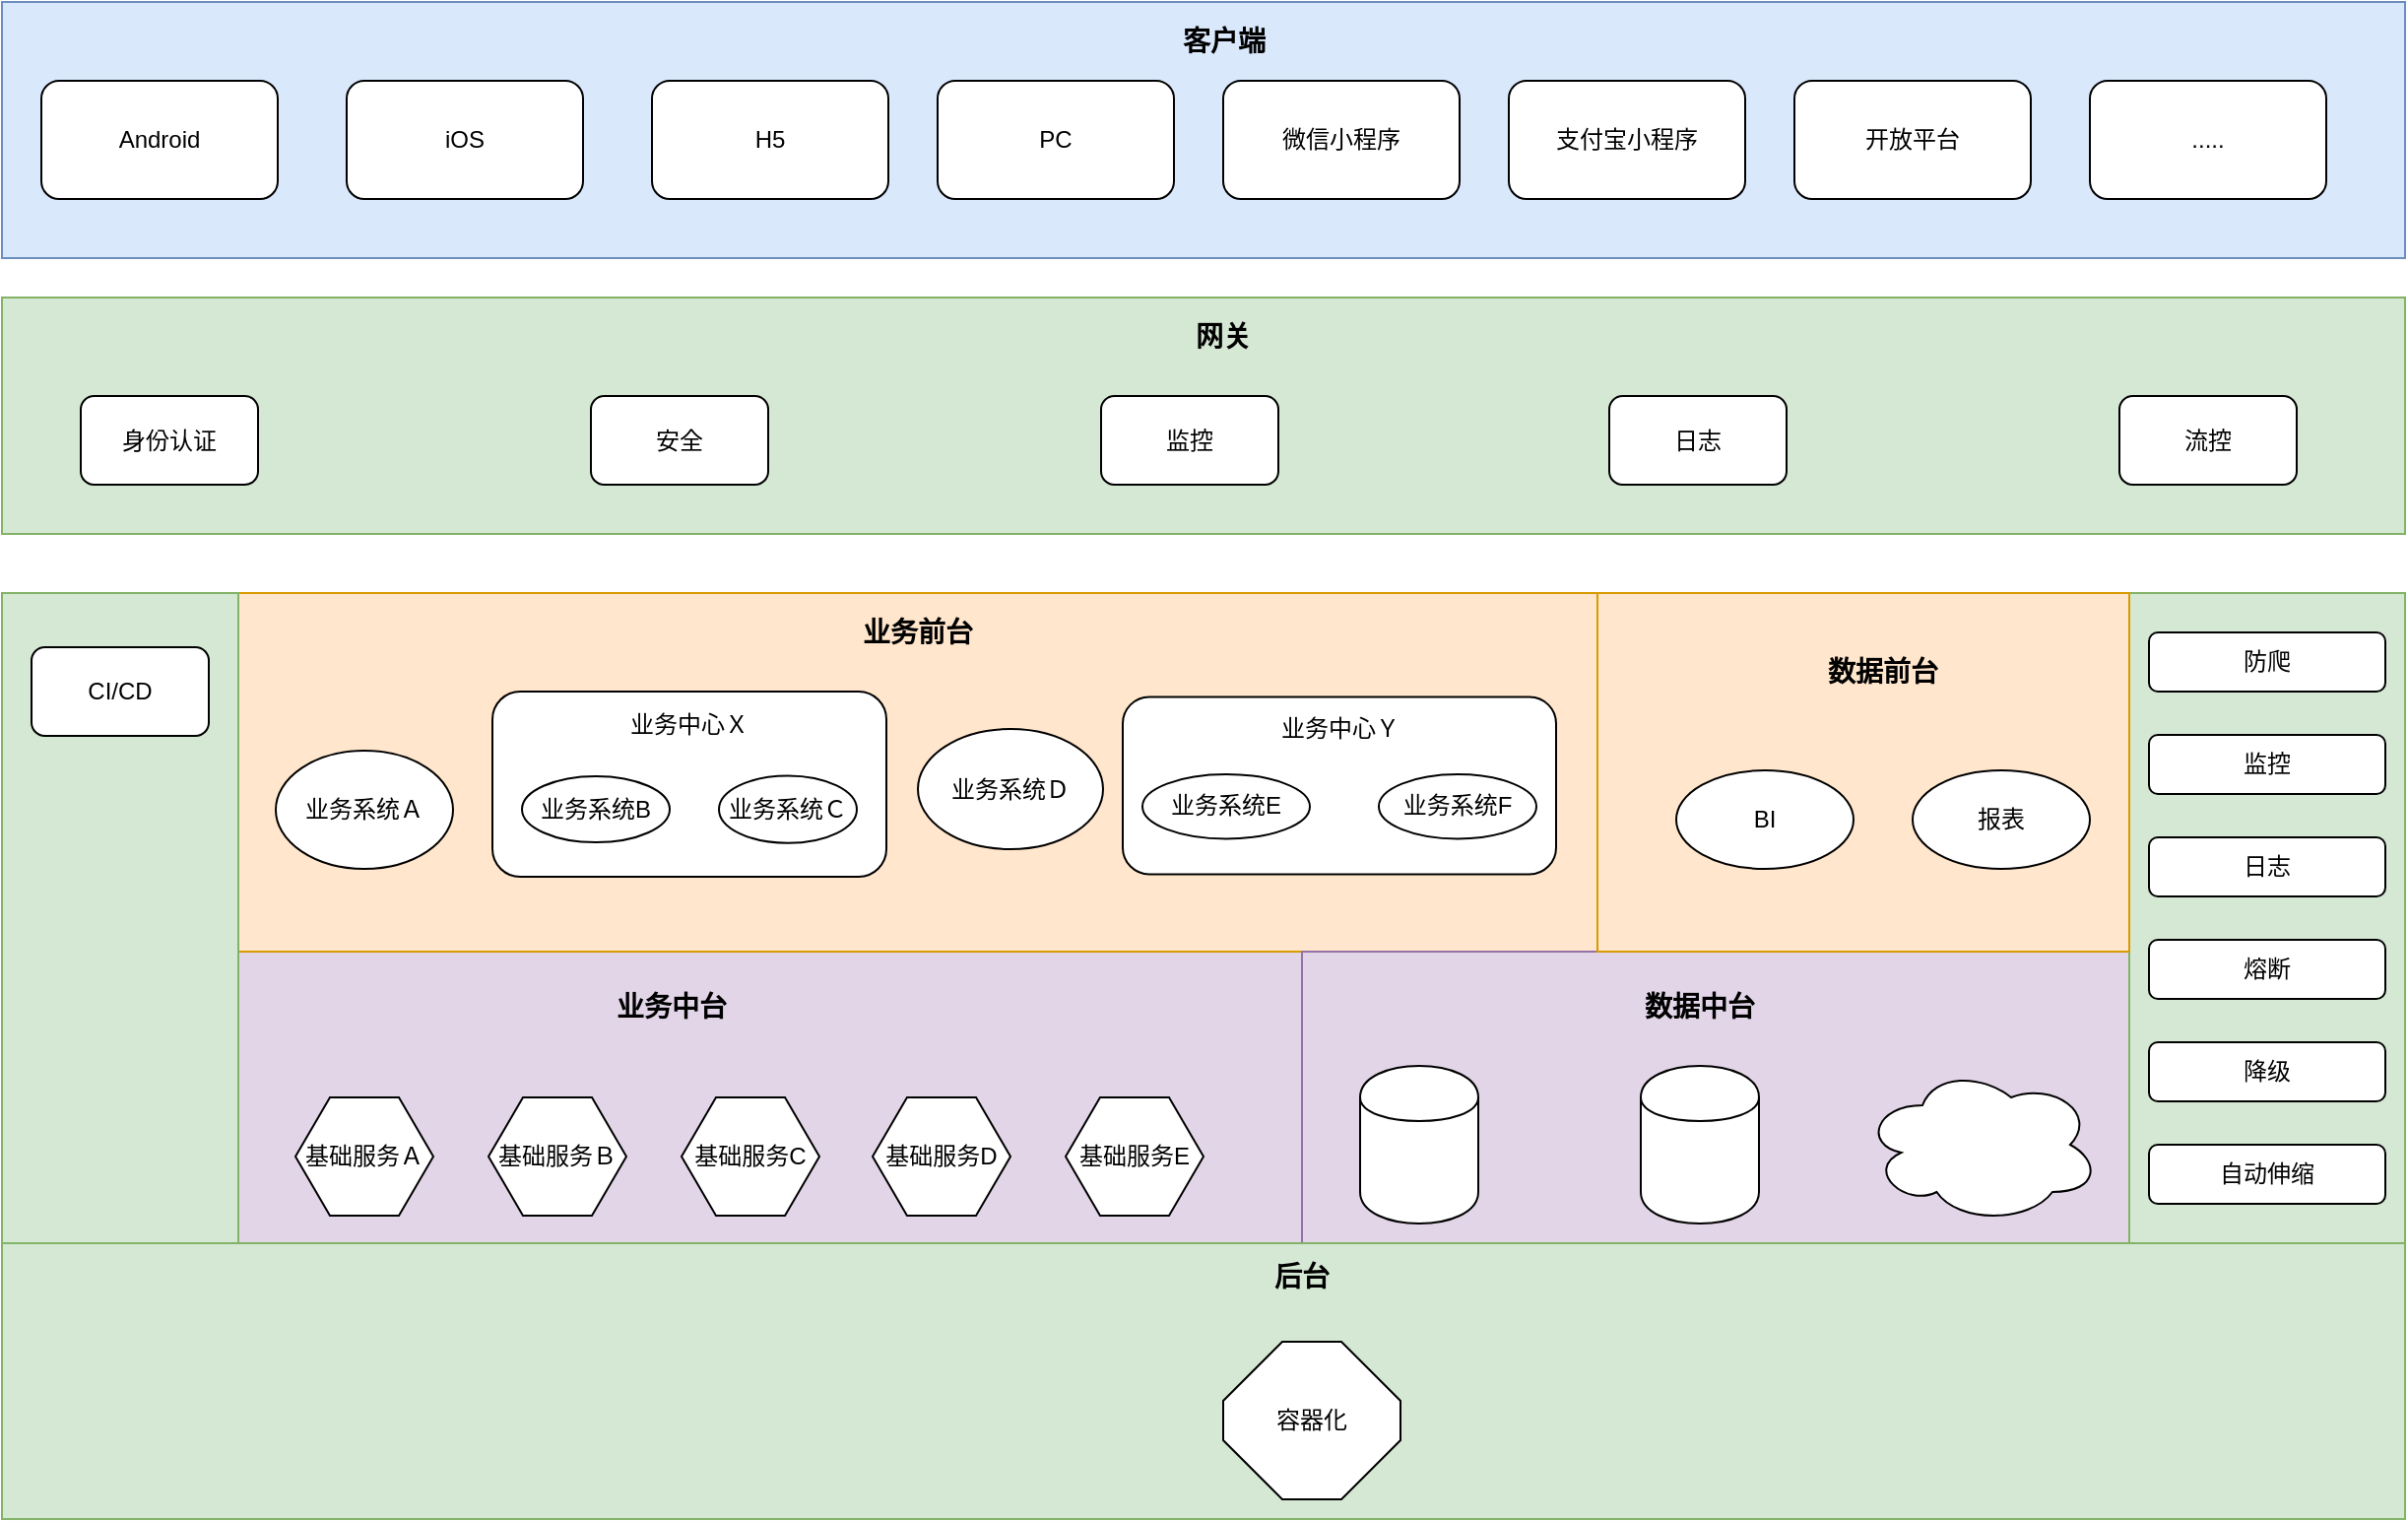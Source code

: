 <mxfile version="10.9.7" type="github"><diagram id="V1D-OUuntM8vkyxb8u7I" name="outline"><mxGraphModel dx="1492" dy="968" grid="1" gridSize="10" guides="1" tooltips="1" connect="1" arrows="1" fold="1" page="1" pageScale="1" pageWidth="850" pageHeight="1100" math="0" shadow="0"><root><mxCell id="7zA8Wo4__l7TaY4lFMbg-0"/><mxCell id="7zA8Wo4__l7TaY4lFMbg-1" parent="7zA8Wo4__l7TaY4lFMbg-0"/><mxCell id="pBMpE0ScRMRcxMloTJE0-1" value="" style="rounded=0;whiteSpace=wrap;html=1;fillColor=#d5e8d4;strokeColor=#82b366;" vertex="1" parent="7zA8Wo4__l7TaY4lFMbg-1"><mxGeometry x="110" y="200" width="1220" height="120" as="geometry"/></mxCell><mxCell id="J9ZGTW70ifoBU2N_dnGA-4" value="业务中台" parent="7zA8Wo4__l7TaY4lFMbg-0"/><mxCell id="J9ZGTW70ifoBU2N_dnGA-10" value="" style="rounded=0;whiteSpace=wrap;html=1;fillColor=#e1d5e7;strokeColor=#9673a6;" parent="J9ZGTW70ifoBU2N_dnGA-4" vertex="1"><mxGeometry x="230" y="532" width="540" height="148" as="geometry"/></mxCell><mxCell id="J9ZGTW70ifoBU2N_dnGA-11" value="&lt;span style=&quot;font-size: 14px&quot;&gt;&lt;b&gt;业务中台&lt;/b&gt;&lt;/span&gt;" style="text;html=1;strokeColor=none;fillColor=none;align=center;verticalAlign=middle;whiteSpace=wrap;rounded=0;" parent="J9ZGTW70ifoBU2N_dnGA-4" vertex="1"><mxGeometry x="400" y="550" width="100" height="20" as="geometry"/></mxCell><mxCell id="O3hH3UnKHfBXWyMWp_nv-50" value="基础服务Ａ" style="shape=hexagon;perimeter=hexagonPerimeter2;whiteSpace=wrap;html=1;" parent="J9ZGTW70ifoBU2N_dnGA-4" vertex="1"><mxGeometry x="259" y="606" width="70" height="60" as="geometry"/></mxCell><mxCell id="O3hH3UnKHfBXWyMWp_nv-51" value="基础服务Ｂ" style="shape=hexagon;perimeter=hexagonPerimeter2;whiteSpace=wrap;html=1;" parent="J9ZGTW70ifoBU2N_dnGA-4" vertex="1"><mxGeometry x="357" y="606" width="70" height="60" as="geometry"/></mxCell><mxCell id="O3hH3UnKHfBXWyMWp_nv-52" value="基础服务C" style="shape=hexagon;perimeter=hexagonPerimeter2;whiteSpace=wrap;html=1;" parent="J9ZGTW70ifoBU2N_dnGA-4" vertex="1"><mxGeometry x="455" y="606" width="70" height="60" as="geometry"/></mxCell><mxCell id="O3hH3UnKHfBXWyMWp_nv-53" value="基础服务D" style="shape=hexagon;perimeter=hexagonPerimeter2;whiteSpace=wrap;html=1;" parent="J9ZGTW70ifoBU2N_dnGA-4" vertex="1"><mxGeometry x="552" y="606" width="70" height="60" as="geometry"/></mxCell><mxCell id="O3hH3UnKHfBXWyMWp_nv-113" value="基础服务E" style="shape=hexagon;perimeter=hexagonPerimeter2;whiteSpace=wrap;html=1;" parent="J9ZGTW70ifoBU2N_dnGA-4" vertex="1"><mxGeometry x="650" y="606" width="70" height="60" as="geometry"/></mxCell><mxCell id="J9ZGTW70ifoBU2N_dnGA-3" value="业务系统" parent="7zA8Wo4__l7TaY4lFMbg-0"/><mxCell id="O3hH3UnKHfBXWyMWp_nv-16" value="" style="rounded=0;whiteSpace=wrap;html=1;fillColor=#ffe6cc;strokeColor=#d79b00;" parent="J9ZGTW70ifoBU2N_dnGA-3" vertex="1"><mxGeometry x="230" y="350" width="690" height="182" as="geometry"/></mxCell><mxCell id="J9ZGTW70ifoBU2N_dnGA-7" value="&lt;font style=&quot;font-size: 14px&quot;&gt;&lt;b&gt;业务前台&lt;/b&gt;&lt;/font&gt;" style="text;html=1;strokeColor=none;fillColor=none;align=center;verticalAlign=middle;whiteSpace=wrap;rounded=0;" parent="J9ZGTW70ifoBU2N_dnGA-3" vertex="1"><mxGeometry x="525" y="360" width="100" height="20" as="geometry"/></mxCell><mxCell id="O3hH3UnKHfBXWyMWp_nv-1" value="业务系统Ａ" style="ellipse;whiteSpace=wrap;html=1;" parent="J9ZGTW70ifoBU2N_dnGA-3" vertex="1"><mxGeometry x="249" y="430" width="90" height="60" as="geometry"/></mxCell><mxCell id="O3hH3UnKHfBXWyMWp_nv-44" value="" style="rounded=1;whiteSpace=wrap;html=1;" parent="J9ZGTW70ifoBU2N_dnGA-3" vertex="1"><mxGeometry x="679" y="402.727" width="220" height="90" as="geometry"/></mxCell><mxCell id="O3hH3UnKHfBXWyMWp_nv-22" value="业务系统Ｄ" style="ellipse;whiteSpace=wrap;html=1;" parent="J9ZGTW70ifoBU2N_dnGA-3" vertex="1"><mxGeometry x="575" y="419" width="94" height="61" as="geometry"/></mxCell><mxCell id="O3hH3UnKHfBXWyMWp_nv-23" value="业务系统E" style="ellipse;whiteSpace=wrap;html=1;" parent="J9ZGTW70ifoBU2N_dnGA-3" vertex="1"><mxGeometry x="689" y="442" width="85" height="32.727" as="geometry"/></mxCell><mxCell id="O3hH3UnKHfBXWyMWp_nv-24" value="业务系统F" style="ellipse;whiteSpace=wrap;html=1;" parent="J9ZGTW70ifoBU2N_dnGA-3" vertex="1"><mxGeometry x="809" y="442" width="80" height="32.727" as="geometry"/></mxCell><mxCell id="O3hH3UnKHfBXWyMWp_nv-38" value="" style="group" parent="J9ZGTW70ifoBU2N_dnGA-3" vertex="1" connectable="0"><mxGeometry x="359" y="430" width="200" height="70" as="geometry"/></mxCell><mxCell id="O3hH3UnKHfBXWyMWp_nv-39" value="" style="group" parent="O3hH3UnKHfBXWyMWp_nv-38" vertex="1" connectable="0"><mxGeometry y="-30" width="200" height="94" as="geometry"/></mxCell><mxCell id="O3hH3UnKHfBXWyMWp_nv-40" value="" style="rounded=1;whiteSpace=wrap;html=1;" parent="O3hH3UnKHfBXWyMWp_nv-39" vertex="1"><mxGeometry width="200" height="94" as="geometry"/></mxCell><mxCell id="O3hH3UnKHfBXWyMWp_nv-41" value="业务中心Ｘ" style="text;html=1;strokeColor=none;fillColor=none;align=center;verticalAlign=middle;whiteSpace=wrap;rounded=0;" parent="O3hH3UnKHfBXWyMWp_nv-39" vertex="1"><mxGeometry x="65" y="8.545" width="70" height="17.091" as="geometry"/></mxCell><mxCell id="O3hH3UnKHfBXWyMWp_nv-42" value="业务系统B" style="ellipse;whiteSpace=wrap;html=1;" parent="O3hH3UnKHfBXWyMWp_nv-39" vertex="1"><mxGeometry x="15" y="42.971" width="75" height="33.571" as="geometry"/></mxCell><mxCell id="O3hH3UnKHfBXWyMWp_nv-43" value="业务系统Ｃ" style="ellipse;whiteSpace=wrap;html=1;" parent="O3hH3UnKHfBXWyMWp_nv-39" vertex="1"><mxGeometry x="115" y="42.727" width="70" height="34.182" as="geometry"/></mxCell><mxCell id="O3hH3UnKHfBXWyMWp_nv-47" value="业务中心Ｙ" style="text;html=1;strokeColor=none;fillColor=none;align=center;verticalAlign=middle;whiteSpace=wrap;rounded=0;" parent="J9ZGTW70ifoBU2N_dnGA-3" vertex="1"><mxGeometry x="756.5" y="410.909" width="65" height="16.364" as="geometry"/></mxCell><mxCell id="O3hH3UnKHfBXWyMWp_nv-63" value="数据中台" parent="7zA8Wo4__l7TaY4lFMbg-0"/><mxCell id="O3hH3UnKHfBXWyMWp_nv-64" value="" style="rounded=0;whiteSpace=wrap;html=1;fillColor=#e1d5e7;strokeColor=#9673a6;" parent="O3hH3UnKHfBXWyMWp_nv-63" vertex="1"><mxGeometry x="770" y="532" width="420" height="148" as="geometry"/></mxCell><mxCell id="O3hH3UnKHfBXWyMWp_nv-65" value="&lt;font style=&quot;font-size: 14px&quot;&gt;&lt;b&gt;数据中台&lt;/b&gt;&lt;/font&gt;" style="text;html=1;strokeColor=none;fillColor=none;align=center;verticalAlign=middle;whiteSpace=wrap;rounded=0;" parent="O3hH3UnKHfBXWyMWp_nv-63" vertex="1"><mxGeometry x="942" y="550" width="60" height="20" as="geometry"/></mxCell><mxCell id="O3hH3UnKHfBXWyMWp_nv-67" value="" style="shape=cylinder;whiteSpace=wrap;html=1;boundedLbl=1;backgroundOutline=1;" parent="O3hH3UnKHfBXWyMWp_nv-63" vertex="1"><mxGeometry x="799.5" y="590" width="60" height="80" as="geometry"/></mxCell><mxCell id="O3hH3UnKHfBXWyMWp_nv-68" value="" style="shape=cylinder;whiteSpace=wrap;html=1;boundedLbl=1;backgroundOutline=1;" parent="O3hH3UnKHfBXWyMWp_nv-63" vertex="1"><mxGeometry x="942" y="590" width="60" height="80" as="geometry"/></mxCell><mxCell id="O3hH3UnKHfBXWyMWp_nv-104" value="" style="ellipse;shape=cloud;whiteSpace=wrap;html=1;" parent="O3hH3UnKHfBXWyMWp_nv-63" vertex="1"><mxGeometry x="1055" y="590" width="120" height="80" as="geometry"/></mxCell><mxCell id="O3hH3UnKHfBXWyMWp_nv-70" value="BI" parent="7zA8Wo4__l7TaY4lFMbg-0"/><mxCell id="O3hH3UnKHfBXWyMWp_nv-72" value="后台" parent="7zA8Wo4__l7TaY4lFMbg-0"/><mxCell id="O3hH3UnKHfBXWyMWp_nv-73" value="" style="rounded=0;whiteSpace=wrap;html=1;fillColor=#d5e8d4;strokeColor=#82b366;" parent="O3hH3UnKHfBXWyMWp_nv-72" vertex="1"><mxGeometry x="110" y="680" width="1220" height="140" as="geometry"/></mxCell><mxCell id="O3hH3UnKHfBXWyMWp_nv-118" value="容器化" style="whiteSpace=wrap;html=1;shape=mxgraph.basic.octagon2;align=center;verticalAlign=middle;dx=15;" parent="O3hH3UnKHfBXWyMWp_nv-72" vertex="1"><mxGeometry x="730" y="730" width="90" height="80" as="geometry"/></mxCell><mxCell id="rLMg7wsV6KLUXk4Jjont-4" value="&lt;font style=&quot;font-size: 14px&quot;&gt;&lt;b&gt;后台&lt;/b&gt;&lt;/font&gt;" style="text;html=1;strokeColor=none;fillColor=none;align=center;verticalAlign=middle;whiteSpace=wrap;rounded=0;" parent="O3hH3UnKHfBXWyMWp_nv-72" vertex="1"><mxGeometry x="750" y="687" width="40" height="20" as="geometry"/></mxCell><mxCell id="O3hH3UnKHfBXWyMWp_nv-77" value="系统服务" parent="7zA8Wo4__l7TaY4lFMbg-0"/><mxCell id="O3hH3UnKHfBXWyMWp_nv-78" value="" style="rounded=0;whiteSpace=wrap;html=1;fillColor=#d5e8d4;strokeColor=#82b366;" parent="O3hH3UnKHfBXWyMWp_nv-77" vertex="1"><mxGeometry x="1190" y="350" width="140" height="330" as="geometry"/></mxCell><mxCell id="O3hH3UnKHfBXWyMWp_nv-79" value="防爬" style="rounded=1;whiteSpace=wrap;html=1;" parent="O3hH3UnKHfBXWyMWp_nv-77" vertex="1"><mxGeometry x="1200" y="370" width="120" height="30" as="geometry"/></mxCell><mxCell id="O3hH3UnKHfBXWyMWp_nv-80" value="监控" style="rounded=1;whiteSpace=wrap;html=1;" parent="O3hH3UnKHfBXWyMWp_nv-77" vertex="1"><mxGeometry x="1200" y="422" width="120" height="30" as="geometry"/></mxCell><mxCell id="O3hH3UnKHfBXWyMWp_nv-81" value="日志" style="rounded=1;whiteSpace=wrap;html=1;" parent="O3hH3UnKHfBXWyMWp_nv-77" vertex="1"><mxGeometry x="1200" y="474" width="120" height="30" as="geometry"/></mxCell><mxCell id="O3hH3UnKHfBXWyMWp_nv-82" value="熔断" style="rounded=1;whiteSpace=wrap;html=1;" parent="O3hH3UnKHfBXWyMWp_nv-77" vertex="1"><mxGeometry x="1200" y="526" width="120" height="30" as="geometry"/></mxCell><mxCell id="O3hH3UnKHfBXWyMWp_nv-83" value="降级" style="rounded=1;whiteSpace=wrap;html=1;" parent="O3hH3UnKHfBXWyMWp_nv-77" vertex="1"><mxGeometry x="1200" y="578" width="120" height="30" as="geometry"/></mxCell><mxCell id="O3hH3UnKHfBXWyMWp_nv-85" value="自动伸缩" style="rounded=1;whiteSpace=wrap;html=1;" parent="O3hH3UnKHfBXWyMWp_nv-77" vertex="1"><mxGeometry x="1200" y="630" width="120" height="30" as="geometry"/></mxCell><mxCell id="O3hH3UnKHfBXWyMWp_nv-86" value="" style="rounded=0;whiteSpace=wrap;html=1;fillColor=#d5e8d4;strokeColor=#82b366;" parent="O3hH3UnKHfBXWyMWp_nv-77" vertex="1"><mxGeometry x="110" y="350" width="120" height="330" as="geometry"/></mxCell><mxCell id="O3hH3UnKHfBXWyMWp_nv-87" value="CI/CD" style="rounded=1;whiteSpace=wrap;html=1;" parent="O3hH3UnKHfBXWyMWp_nv-77" vertex="1"><mxGeometry x="125" y="377.5" width="90" height="45" as="geometry"/></mxCell><mxCell id="O3hH3UnKHfBXWyMWp_nv-106" value="数据前台" parent="7zA8Wo4__l7TaY4lFMbg-0"/><mxCell id="O3hH3UnKHfBXWyMWp_nv-110" value="" style="rounded=0;whiteSpace=wrap;html=1;fillColor=#ffe6cc;strokeColor=#d79b00;" parent="O3hH3UnKHfBXWyMWp_nv-106" vertex="1"><mxGeometry x="920" y="350" width="270" height="182" as="geometry"/></mxCell><mxCell id="O3hH3UnKHfBXWyMWp_nv-107" value="&lt;b&gt;&lt;font style=&quot;font-size: 14px&quot;&gt;数据前台&lt;/font&gt;&lt;/b&gt;" style="text;html=1;strokeColor=none;fillColor=none;align=center;verticalAlign=middle;whiteSpace=wrap;rounded=0;" parent="O3hH3UnKHfBXWyMWp_nv-106" vertex="1"><mxGeometry x="1030" y="380" width="70" height="20" as="geometry"/></mxCell><mxCell id="O3hH3UnKHfBXWyMWp_nv-108" value="BI" style="ellipse;whiteSpace=wrap;html=1;" parent="O3hH3UnKHfBXWyMWp_nv-106" vertex="1"><mxGeometry x="960" y="440" width="90" height="50" as="geometry"/></mxCell><mxCell id="O3hH3UnKHfBXWyMWp_nv-109" value="报表" style="ellipse;whiteSpace=wrap;html=1;" parent="O3hH3UnKHfBXWyMWp_nv-106" vertex="1"><mxGeometry x="1080" y="440" width="90" height="50" as="geometry"/></mxCell><mxCell id="O3hH3UnKHfBXWyMWp_nv-59" value="客户端" parent="7zA8Wo4__l7TaY4lFMbg-0"/><mxCell id="pBMpE0ScRMRcxMloTJE0-0" value="" style="group" vertex="1" connectable="0" parent="O3hH3UnKHfBXWyMWp_nv-59"><mxGeometry x="110" y="50" width="1220" height="130" as="geometry"/></mxCell><mxCell id="O3hH3UnKHfBXWyMWp_nv-60" value="" style="rounded=0;whiteSpace=wrap;html=1;fillColor=#dae8fc;strokeColor=#6c8ebf;" parent="pBMpE0ScRMRcxMloTJE0-0" vertex="1"><mxGeometry width="1220" height="130" as="geometry"/></mxCell><mxCell id="O3hH3UnKHfBXWyMWp_nv-61" value="&lt;font style=&quot;font-size: 14px&quot;&gt;&lt;b&gt;客户端&lt;/b&gt;&lt;/font&gt;" style="text;html=1;strokeColor=none;fillColor=none;align=center;verticalAlign=middle;whiteSpace=wrap;rounded=0;" parent="pBMpE0ScRMRcxMloTJE0-0" vertex="1"><mxGeometry x="587.5" y="10" width="65" height="20" as="geometry"/></mxCell><mxCell id="O3hH3UnKHfBXWyMWp_nv-92" value="Android" style="rounded=1;whiteSpace=wrap;html=1;" parent="pBMpE0ScRMRcxMloTJE0-0" vertex="1"><mxGeometry x="20" y="40" width="120" height="60" as="geometry"/></mxCell><mxCell id="O3hH3UnKHfBXWyMWp_nv-93" value="iOS" style="rounded=1;whiteSpace=wrap;html=1;" parent="pBMpE0ScRMRcxMloTJE0-0" vertex="1"><mxGeometry x="175" y="40" width="120" height="60" as="geometry"/></mxCell><mxCell id="O3hH3UnKHfBXWyMWp_nv-94" value="H5" style="rounded=1;whiteSpace=wrap;html=1;" parent="pBMpE0ScRMRcxMloTJE0-0" vertex="1"><mxGeometry x="330" y="40" width="120" height="60" as="geometry"/></mxCell><mxCell id="O3hH3UnKHfBXWyMWp_nv-95" value="PC" style="rounded=1;whiteSpace=wrap;html=1;" parent="pBMpE0ScRMRcxMloTJE0-0" vertex="1"><mxGeometry x="475" y="40" width="120" height="60" as="geometry"/></mxCell><mxCell id="O3hH3UnKHfBXWyMWp_nv-96" value="微信小程序" style="rounded=1;whiteSpace=wrap;html=1;" parent="pBMpE0ScRMRcxMloTJE0-0" vertex="1"><mxGeometry x="620" y="40" width="120" height="60" as="geometry"/></mxCell><mxCell id="O3hH3UnKHfBXWyMWp_nv-97" value="支付宝小程序" style="rounded=1;whiteSpace=wrap;html=1;" parent="pBMpE0ScRMRcxMloTJE0-0" vertex="1"><mxGeometry x="765" y="40" width="120" height="60" as="geometry"/></mxCell><mxCell id="O3hH3UnKHfBXWyMWp_nv-98" value="开放平台" style="rounded=1;whiteSpace=wrap;html=1;" parent="pBMpE0ScRMRcxMloTJE0-0" vertex="1"><mxGeometry x="910" y="40" width="120" height="60" as="geometry"/></mxCell><mxCell id="O3hH3UnKHfBXWyMWp_nv-99" value="....." style="rounded=1;whiteSpace=wrap;html=1;" parent="pBMpE0ScRMRcxMloTJE0-0" vertex="1"><mxGeometry x="1060" y="40" width="120" height="60" as="geometry"/></mxCell><mxCell id="rLMg7wsV6KLUXk4Jjont-1" value="图例" parent="7zA8Wo4__l7TaY4lFMbg-0"/><mxCell id="pBMpE0ScRMRcxMloTJE0-2" value="网关" parent="7zA8Wo4__l7TaY4lFMbg-0"/><mxCell id="pBMpE0ScRMRcxMloTJE0-3" value="&lt;b&gt;&lt;font style=&quot;font-size: 14px&quot;&gt;网关&lt;/font&gt;&lt;/b&gt;" style="text;html=1;strokeColor=none;fillColor=none;align=center;verticalAlign=middle;whiteSpace=wrap;rounded=0;" vertex="1" parent="pBMpE0ScRMRcxMloTJE0-2"><mxGeometry x="710" y="210" width="40" height="20" as="geometry"/></mxCell><mxCell id="pBMpE0ScRMRcxMloTJE0-5" value="身份认证" style="rounded=1;whiteSpace=wrap;html=1;" vertex="1" parent="pBMpE0ScRMRcxMloTJE0-2"><mxGeometry x="150" y="250" width="90" height="45" as="geometry"/></mxCell><mxCell id="pBMpE0ScRMRcxMloTJE0-6" value="安全" style="rounded=1;whiteSpace=wrap;html=1;" vertex="1" parent="pBMpE0ScRMRcxMloTJE0-2"><mxGeometry x="409" y="250" width="90" height="45" as="geometry"/></mxCell><mxCell id="pBMpE0ScRMRcxMloTJE0-7" value="监控" style="rounded=1;whiteSpace=wrap;html=1;" vertex="1" parent="pBMpE0ScRMRcxMloTJE0-2"><mxGeometry x="668" y="250" width="90" height="45" as="geometry"/></mxCell><mxCell id="pBMpE0ScRMRcxMloTJE0-8" value="日志" style="rounded=1;whiteSpace=wrap;html=1;" vertex="1" parent="pBMpE0ScRMRcxMloTJE0-2"><mxGeometry x="926" y="250" width="90" height="45" as="geometry"/></mxCell><mxCell id="pBMpE0ScRMRcxMloTJE0-9" value="流控" style="rounded=1;whiteSpace=wrap;html=1;" vertex="1" parent="pBMpE0ScRMRcxMloTJE0-2"><mxGeometry x="1185" y="250" width="90" height="45" as="geometry"/></mxCell></root></mxGraphModel></diagram><diagram id="07kSlpEyG6WRpLb4ntcb" name="detail1"><mxGraphModel dx="1119" dy="726" grid="1" gridSize="10" guides="1" tooltips="1" connect="1" arrows="1" fold="1" page="1" pageScale="1" pageWidth="827" pageHeight="1169" math="0" shadow="0"><root><mxCell id="yQeN9hGpJV7Mwf1n82dn-0"/><mxCell id="yQeN9hGpJV7Mwf1n82dn-1" parent="yQeN9hGpJV7Mwf1n82dn-0"/><mxCell id="yQeN9hGpJV7Mwf1n82dn-10" value="" style="group" vertex="1" connectable="0" parent="yQeN9hGpJV7Mwf1n82dn-1"><mxGeometry x="120" y="180" width="340" height="170" as="geometry"/></mxCell><mxCell id="yQeN9hGpJV7Mwf1n82dn-8" value="" style="group" vertex="1" connectable="0" parent="yQeN9hGpJV7Mwf1n82dn-10"><mxGeometry width="340" height="170" as="geometry"/></mxCell><mxCell id="yQeN9hGpJV7Mwf1n82dn-2" value="" style="rounded=0;whiteSpace=wrap;html=1;" vertex="1" parent="yQeN9hGpJV7Mwf1n82dn-8"><mxGeometry width="340" height="170" as="geometry"/></mxCell><mxCell id="yQeN9hGpJV7Mwf1n82dn-3" value="流量运营中心" style="text;html=1;strokeColor=none;fillColor=none;align=center;verticalAlign=middle;whiteSpace=wrap;rounded=0;" vertex="1" parent="yQeN9hGpJV7Mwf1n82dn-8"><mxGeometry x="110" y="20" width="100" height="20" as="geometry"/></mxCell><mxCell id="yQeN9hGpJV7Mwf1n82dn-4" value="三大页" style="rounded=1;whiteSpace=wrap;html=1;" vertex="1" parent="yQeN9hGpJV7Mwf1n82dn-8"><mxGeometry x="40" y="70" width="50" height="30" as="geometry"/></mxCell><mxCell id="yQeN9hGpJV7Mwf1n82dn-5" value="流量监控" style="rounded=1;whiteSpace=wrap;html=1;" vertex="1" parent="yQeN9hGpJV7Mwf1n82dn-8"><mxGeometry x="230" y="70" width="70" height="30" as="geometry"/></mxCell><mxCell id="yQeN9hGpJV7Mwf1n82dn-7" value="活动平台" style="rounded=1;whiteSpace=wrap;html=1;" vertex="1" parent="yQeN9hGpJV7Mwf1n82dn-8"><mxGeometry x="125" y="110" width="70" height="30" as="geometry"/></mxCell><mxCell id="yQeN9hGpJV7Mwf1n82dn-11" value="" style="group" vertex="1" connectable="0" parent="yQeN9hGpJV7Mwf1n82dn-1"><mxGeometry x="510" y="180" width="340" height="170" as="geometry"/></mxCell><mxCell id="yQeN9hGpJV7Mwf1n82dn-12" value="" style="group" vertex="1" connectable="0" parent="yQeN9hGpJV7Mwf1n82dn-11"><mxGeometry width="340" height="170" as="geometry"/></mxCell><mxCell id="yQeN9hGpJV7Mwf1n82dn-13" value="" style="rounded=0;whiteSpace=wrap;html=1;" vertex="1" parent="yQeN9hGpJV7Mwf1n82dn-12"><mxGeometry width="340" height="170" as="geometry"/></mxCell><mxCell id="yQeN9hGpJV7Mwf1n82dn-14" value="开放平台" style="text;html=1;strokeColor=none;fillColor=none;align=center;verticalAlign=middle;whiteSpace=wrap;rounded=0;" vertex="1" parent="yQeN9hGpJV7Mwf1n82dn-12"><mxGeometry x="110" y="20" width="100" height="20" as="geometry"/></mxCell><mxCell id="yQeN9hGpJV7Mwf1n82dn-15" value="供给输入" style="rounded=1;whiteSpace=wrap;html=1;" vertex="1" parent="yQeN9hGpJV7Mwf1n82dn-12"><mxGeometry x="40" y="70" width="80" height="30" as="geometry"/></mxCell><mxCell id="yQeN9hGpJV7Mwf1n82dn-16" value="供给输出" style="rounded=1;whiteSpace=wrap;html=1;" vertex="1" parent="yQeN9hGpJV7Mwf1n82dn-12"><mxGeometry x="240" y="70" width="70" height="30" as="geometry"/></mxCell><mxCell id="yQeN9hGpJV7Mwf1n82dn-24" value="" style="group" vertex="1" connectable="0" parent="yQeN9hGpJV7Mwf1n82dn-1"><mxGeometry x="920" y="180" width="340" height="170" as="geometry"/></mxCell><mxCell id="yQeN9hGpJV7Mwf1n82dn-25" value="" style="group" vertex="1" connectable="0" parent="yQeN9hGpJV7Mwf1n82dn-24"><mxGeometry width="340" height="170" as="geometry"/></mxCell><mxCell id="yQeN9hGpJV7Mwf1n82dn-26" value="" style="rounded=0;whiteSpace=wrap;html=1;" vertex="1" parent="yQeN9hGpJV7Mwf1n82dn-25"><mxGeometry width="340" height="170" as="geometry"/></mxCell><mxCell id="yQeN9hGpJV7Mwf1n82dn-27" value="推荐平台" style="text;html=1;strokeColor=none;fillColor=none;align=center;verticalAlign=middle;whiteSpace=wrap;rounded=0;" vertex="1" parent="yQeN9hGpJV7Mwf1n82dn-25"><mxGeometry x="110" y="20" width="100" height="20" as="geometry"/></mxCell><mxCell id="yQeN9hGpJV7Mwf1n82dn-28" value="搜索" style="rounded=1;whiteSpace=wrap;html=1;" vertex="1" parent="yQeN9hGpJV7Mwf1n82dn-25"><mxGeometry x="40" y="70" width="50" height="30" as="geometry"/></mxCell><mxCell id="yQeN9hGpJV7Mwf1n82dn-29" value="排序" style="rounded=1;whiteSpace=wrap;html=1;" vertex="1" parent="yQeN9hGpJV7Mwf1n82dn-25"><mxGeometry x="230" y="70" width="70" height="30" as="geometry"/></mxCell><mxCell id="yQeN9hGpJV7Mwf1n82dn-30" value="推荐" style="rounded=1;whiteSpace=wrap;html=1;" vertex="1" parent="yQeN9hGpJV7Mwf1n82dn-25"><mxGeometry x="125" y="110" width="70" height="30" as="geometry"/></mxCell><mxCell id="yQeN9hGpJV7Mwf1n82dn-33" value="" style="group" vertex="1" connectable="0" parent="yQeN9hGpJV7Mwf1n82dn-1"><mxGeometry x="120" y="440" width="340" height="170" as="geometry"/></mxCell><mxCell id="yQeN9hGpJV7Mwf1n82dn-34" value="" style="group" vertex="1" connectable="0" parent="yQeN9hGpJV7Mwf1n82dn-33"><mxGeometry width="340" height="170" as="geometry"/></mxCell><mxCell id="yQeN9hGpJV7Mwf1n82dn-35" value="" style="rounded=0;whiteSpace=wrap;html=1;" vertex="1" parent="yQeN9hGpJV7Mwf1n82dn-34"><mxGeometry width="340" height="170" as="geometry"/></mxCell><mxCell id="yQeN9hGpJV7Mwf1n82dn-36" value="消息中心" style="text;html=1;strokeColor=none;fillColor=none;align=center;verticalAlign=middle;whiteSpace=wrap;rounded=0;" vertex="1" parent="yQeN9hGpJV7Mwf1n82dn-34"><mxGeometry x="110" y="20" width="100" height="20" as="geometry"/></mxCell><mxCell id="yQeN9hGpJV7Mwf1n82dn-37" value="IM" style="rounded=1;whiteSpace=wrap;html=1;" vertex="1" parent="yQeN9hGpJV7Mwf1n82dn-34"><mxGeometry x="40" y="70" width="50" height="30" as="geometry"/></mxCell><mxCell id="yQeN9hGpJV7Mwf1n82dn-38" value="PUSH" style="rounded=1;whiteSpace=wrap;html=1;" vertex="1" parent="yQeN9hGpJV7Mwf1n82dn-34"><mxGeometry x="230" y="70" width="70" height="30" as="geometry"/></mxCell><mxCell id="yQeN9hGpJV7Mwf1n82dn-39" value="小红点" style="rounded=1;whiteSpace=wrap;html=1;" vertex="1" parent="yQeN9hGpJV7Mwf1n82dn-34"><mxGeometry x="125" y="110" width="70" height="30" as="geometry"/></mxCell><mxCell id="yQeN9hGpJV7Mwf1n82dn-40" value="" style="group" vertex="1" connectable="0" parent="yQeN9hGpJV7Mwf1n82dn-1"><mxGeometry x="130" y="690" width="340" height="170" as="geometry"/></mxCell><mxCell id="yQeN9hGpJV7Mwf1n82dn-41" value="" style="group" vertex="1" connectable="0" parent="yQeN9hGpJV7Mwf1n82dn-40"><mxGeometry width="340" height="170" as="geometry"/></mxCell><mxCell id="yQeN9hGpJV7Mwf1n82dn-42" value="" style="rounded=0;whiteSpace=wrap;html=1;" vertex="1" parent="yQeN9hGpJV7Mwf1n82dn-41"><mxGeometry width="340" height="170" as="geometry"/></mxCell><mxCell id="yQeN9hGpJV7Mwf1n82dn-43" value="用户中心" style="text;html=1;strokeColor=none;fillColor=none;align=center;verticalAlign=middle;whiteSpace=wrap;rounded=0;" vertex="1" parent="yQeN9hGpJV7Mwf1n82dn-41"><mxGeometry x="110" y="20" width="100" height="20" as="geometry"/></mxCell><mxCell id="yQeN9hGpJV7Mwf1n82dn-44" value="个人中心" style="rounded=1;whiteSpace=wrap;html=1;" vertex="1" parent="yQeN9hGpJV7Mwf1n82dn-41"><mxGeometry x="40" y="70" width="50" height="30" as="geometry"/></mxCell><mxCell id="yQeN9hGpJV7Mwf1n82dn-45" value="用户服务" style="rounded=1;whiteSpace=wrap;html=1;" vertex="1" parent="yQeN9hGpJV7Mwf1n82dn-41"><mxGeometry x="230" y="70" width="70" height="30" as="geometry"/></mxCell><mxCell id="yQeN9hGpJV7Mwf1n82dn-47" value="" style="group" vertex="1" connectable="0" parent="yQeN9hGpJV7Mwf1n82dn-1"><mxGeometry x="610" y="685" width="340" height="170" as="geometry"/></mxCell><mxCell id="yQeN9hGpJV7Mwf1n82dn-48" value="" style="group" vertex="1" connectable="0" parent="yQeN9hGpJV7Mwf1n82dn-47"><mxGeometry width="340" height="170" as="geometry"/></mxCell><mxCell id="yQeN9hGpJV7Mwf1n82dn-49" value="" style="rounded=0;whiteSpace=wrap;html=1;" vertex="1" parent="yQeN9hGpJV7Mwf1n82dn-48"><mxGeometry width="340" height="170" as="geometry"/></mxCell><mxCell id="yQeN9hGpJV7Mwf1n82dn-50" value="房源中心" style="text;html=1;strokeColor=none;fillColor=none;align=center;verticalAlign=middle;whiteSpace=wrap;rounded=0;" vertex="1" parent="yQeN9hGpJV7Mwf1n82dn-48"><mxGeometry x="110" y="20" width="100" height="20" as="geometry"/></mxCell><mxCell id="yQeN9hGpJV7Mwf1n82dn-51" value="房源管理" style="rounded=1;whiteSpace=wrap;html=1;" vertex="1" parent="yQeN9hGpJV7Mwf1n82dn-48"><mxGeometry x="40" y="70" width="80" height="30" as="geometry"/></mxCell><mxCell id="yQeN9hGpJV7Mwf1n82dn-52" value="房源服务" style="rounded=1;whiteSpace=wrap;html=1;" vertex="1" parent="yQeN9hGpJV7Mwf1n82dn-48"><mxGeometry x="230" y="70" width="70" height="30" as="geometry"/></mxCell><mxCell id="yQeN9hGpJV7Mwf1n82dn-61" value="" style="group" vertex="1" connectable="0" parent="yQeN9hGpJV7Mwf1n82dn-1"><mxGeometry x="140" y="930" width="340" height="170" as="geometry"/></mxCell><mxCell id="yQeN9hGpJV7Mwf1n82dn-54" value="" style="group" vertex="1" connectable="0" parent="yQeN9hGpJV7Mwf1n82dn-61"><mxGeometry width="340" height="170" as="geometry"/></mxCell><mxCell id="yQeN9hGpJV7Mwf1n82dn-55" value="" style="group" vertex="1" connectable="0" parent="yQeN9hGpJV7Mwf1n82dn-54"><mxGeometry width="340" height="170" as="geometry"/></mxCell><mxCell id="yQeN9hGpJV7Mwf1n82dn-56" value="" style="rounded=0;whiteSpace=wrap;html=1;" vertex="1" parent="yQeN9hGpJV7Mwf1n82dn-55"><mxGeometry width="340" height="170" as="geometry"/></mxCell><mxCell id="yQeN9hGpJV7Mwf1n82dn-57" value="交易中心" style="text;html=1;strokeColor=none;fillColor=none;align=center;verticalAlign=middle;whiteSpace=wrap;rounded=0;" vertex="1" parent="yQeN9hGpJV7Mwf1n82dn-55"><mxGeometry x="110" y="20" width="100" height="20" as="geometry"/></mxCell><mxCell id="yQeN9hGpJV7Mwf1n82dn-58" value="交易" style="rounded=1;whiteSpace=wrap;html=1;" vertex="1" parent="yQeN9hGpJV7Mwf1n82dn-55"><mxGeometry x="40" y="70" width="50" height="30" as="geometry"/></mxCell><mxCell id="yQeN9hGpJV7Mwf1n82dn-60" value="订单" style="rounded=1;whiteSpace=wrap;html=1;" vertex="1" parent="yQeN9hGpJV7Mwf1n82dn-55"><mxGeometry x="125" y="110" width="70" height="40" as="geometry"/></mxCell><mxCell id="yQeN9hGpJV7Mwf1n82dn-62" value="" style="group" vertex="1" connectable="0" parent="yQeN9hGpJV7Mwf1n82dn-1"><mxGeometry x="600" y="930" width="340" height="170" as="geometry"/></mxCell><mxCell id="yQeN9hGpJV7Mwf1n82dn-63" value="" style="group" vertex="1" connectable="0" parent="yQeN9hGpJV7Mwf1n82dn-62"><mxGeometry width="340" height="170" as="geometry"/></mxCell><mxCell id="yQeN9hGpJV7Mwf1n82dn-64" value="" style="rounded=0;whiteSpace=wrap;html=1;" vertex="1" parent="yQeN9hGpJV7Mwf1n82dn-63"><mxGeometry width="340" height="170" as="geometry"/></mxCell><mxCell id="yQeN9hGpJV7Mwf1n82dn-65" value="促销平台" style="text;html=1;strokeColor=none;fillColor=none;align=center;verticalAlign=middle;whiteSpace=wrap;rounded=0;" vertex="1" parent="yQeN9hGpJV7Mwf1n82dn-63"><mxGeometry x="110" y="20" width="100" height="20" as="geometry"/></mxCell><mxCell id="yQeN9hGpJV7Mwf1n82dn-68" value="促销" style="rounded=1;whiteSpace=wrap;html=1;" vertex="1" parent="yQeN9hGpJV7Mwf1n82dn-63"><mxGeometry x="125" y="110" width="70" height="40" as="geometry"/></mxCell><mxCell id="yQeN9hGpJV7Mwf1n82dn-69" value="" style="group" vertex="1" connectable="0" parent="yQeN9hGpJV7Mwf1n82dn-1"><mxGeometry x="1015" y="930" width="340" height="170" as="geometry"/></mxCell><mxCell id="yQeN9hGpJV7Mwf1n82dn-70" value="" style="group" vertex="1" connectable="0" parent="yQeN9hGpJV7Mwf1n82dn-69"><mxGeometry width="340" height="170" as="geometry"/></mxCell><mxCell id="yQeN9hGpJV7Mwf1n82dn-71" value="" style="rounded=0;whiteSpace=wrap;html=1;" vertex="1" parent="yQeN9hGpJV7Mwf1n82dn-70"><mxGeometry width="340" height="170" as="geometry"/></mxCell><mxCell id="yQeN9hGpJV7Mwf1n82dn-72" value="支付平台" style="text;html=1;strokeColor=none;fillColor=none;align=center;verticalAlign=middle;whiteSpace=wrap;rounded=0;" vertex="1" parent="yQeN9hGpJV7Mwf1n82dn-70"><mxGeometry x="110" y="20" width="100" height="20" as="geometry"/></mxCell><mxCell id="yQeN9hGpJV7Mwf1n82dn-73" value="支付" style="rounded=1;whiteSpace=wrap;html=1;" vertex="1" parent="yQeN9hGpJV7Mwf1n82dn-70"><mxGeometry x="125" y="110" width="70" height="40" as="geometry"/></mxCell><mxCell id="yQeN9hGpJV7Mwf1n82dn-79" value="" style="group" vertex="1" connectable="0" parent="yQeN9hGpJV7Mwf1n82dn-1"><mxGeometry x="160" y="1410" width="340" height="170" as="geometry"/></mxCell><mxCell id="yQeN9hGpJV7Mwf1n82dn-80" value="" style="group" vertex="1" connectable="0" parent="yQeN9hGpJV7Mwf1n82dn-79"><mxGeometry width="340" height="170" as="geometry"/></mxCell><mxCell id="yQeN9hGpJV7Mwf1n82dn-81" value="" style="rounded=0;whiteSpace=wrap;html=1;" vertex="1" parent="yQeN9hGpJV7Mwf1n82dn-80"><mxGeometry width="340" height="170" as="geometry"/></mxCell><mxCell id="yQeN9hGpJV7Mwf1n82dn-82" value="清结算中心" style="text;html=1;strokeColor=none;fillColor=none;align=center;verticalAlign=middle;whiteSpace=wrap;rounded=0;" vertex="1" parent="yQeN9hGpJV7Mwf1n82dn-80"><mxGeometry x="110" y="20" width="100" height="20" as="geometry"/></mxCell><mxCell id="yQeN9hGpJV7Mwf1n82dn-83" value="清算" style="rounded=1;whiteSpace=wrap;html=1;" vertex="1" parent="yQeN9hGpJV7Mwf1n82dn-80"><mxGeometry x="40" y="70" width="50" height="30" as="geometry"/></mxCell><mxCell id="yQeN9hGpJV7Mwf1n82dn-84" value="结算" style="rounded=1;whiteSpace=wrap;html=1;" vertex="1" parent="yQeN9hGpJV7Mwf1n82dn-80"><mxGeometry x="230" y="70" width="70" height="30" as="geometry"/></mxCell><mxCell id="yQeN9hGpJV7Mwf1n82dn-86" value="" style="group" vertex="1" connectable="0" parent="yQeN9hGpJV7Mwf1n82dn-1"><mxGeometry x="620" y="1420" width="340" height="170" as="geometry"/></mxCell><mxCell id="yQeN9hGpJV7Mwf1n82dn-87" value="" style="group" vertex="1" connectable="0" parent="yQeN9hGpJV7Mwf1n82dn-86"><mxGeometry width="340" height="170" as="geometry"/></mxCell><mxCell id="yQeN9hGpJV7Mwf1n82dn-88" value="" style="rounded=0;whiteSpace=wrap;html=1;" vertex="1" parent="yQeN9hGpJV7Mwf1n82dn-87"><mxGeometry width="340" height="170" as="geometry"/></mxCell><mxCell id="yQeN9hGpJV7Mwf1n82dn-89" value="后台运营中心" style="text;html=1;strokeColor=none;fillColor=none;align=center;verticalAlign=middle;whiteSpace=wrap;rounded=0;" vertex="1" parent="yQeN9hGpJV7Mwf1n82dn-87"><mxGeometry x="110" y="20" width="100" height="20" as="geometry"/></mxCell><mxCell id="yQeN9hGpJV7Mwf1n82dn-90" value="网关" style="rounded=1;whiteSpace=wrap;html=1;" vertex="1" parent="yQeN9hGpJV7Mwf1n82dn-87"><mxGeometry x="40" y="70" width="50" height="30" as="geometry"/></mxCell><mxCell id="yQeN9hGpJV7Mwf1n82dn-91" value="钉耙" style="rounded=1;whiteSpace=wrap;html=1;" vertex="1" parent="yQeN9hGpJV7Mwf1n82dn-87"><mxGeometry x="230" y="70" width="70" height="30" as="geometry"/></mxCell><mxCell id="yQeN9hGpJV7Mwf1n82dn-92" value="" style="group" vertex="1" connectable="0" parent="yQeN9hGpJV7Mwf1n82dn-1"><mxGeometry x="150" y="1190" width="340" height="170" as="geometry"/></mxCell><mxCell id="yQeN9hGpJV7Mwf1n82dn-93" value="" style="group" vertex="1" connectable="0" parent="yQeN9hGpJV7Mwf1n82dn-92"><mxGeometry width="340" height="170" as="geometry"/></mxCell><mxCell id="yQeN9hGpJV7Mwf1n82dn-94" value="" style="rounded=0;whiteSpace=wrap;html=1;" vertex="1" parent="yQeN9hGpJV7Mwf1n82dn-93"><mxGeometry width="340" height="170" as="geometry"/></mxCell><mxCell id="yQeN9hGpJV7Mwf1n82dn-95" value="旅行达人" style="text;html=1;strokeColor=none;fillColor=none;align=center;verticalAlign=middle;whiteSpace=wrap;rounded=0;" vertex="1" parent="yQeN9hGpJV7Mwf1n82dn-93"><mxGeometry x="110" y="20" width="100" height="20" as="geometry"/></mxCell><mxCell id="yQeN9hGpJV7Mwf1n82dn-96" value="IM" style="rounded=1;whiteSpace=wrap;html=1;" vertex="1" parent="yQeN9hGpJV7Mwf1n82dn-93"><mxGeometry x="40" y="70" width="50" height="30" as="geometry"/></mxCell><mxCell id="yQeN9hGpJV7Mwf1n82dn-97" value="PUSH" style="rounded=1;whiteSpace=wrap;html=1;" vertex="1" parent="yQeN9hGpJV7Mwf1n82dn-93"><mxGeometry x="230" y="70" width="70" height="30" as="geometry"/></mxCell><mxCell id="yQeN9hGpJV7Mwf1n82dn-98" value="小红点" style="rounded=1;whiteSpace=wrap;html=1;" vertex="1" parent="yQeN9hGpJV7Mwf1n82dn-93"><mxGeometry x="125" y="110" width="70" height="30" as="geometry"/></mxCell><mxCell id="yQeN9hGpJV7Mwf1n82dn-116" value="" style="group" vertex="1" connectable="0" parent="yQeN9hGpJV7Mwf1n82dn-1"><mxGeometry x="600" y="1190" width="340" height="170" as="geometry"/></mxCell><mxCell id="yQeN9hGpJV7Mwf1n82dn-117" value="" style="group" vertex="1" connectable="0" parent="yQeN9hGpJV7Mwf1n82dn-116"><mxGeometry width="340" height="170" as="geometry"/></mxCell><mxCell id="yQeN9hGpJV7Mwf1n82dn-118" value="" style="rounded=0;whiteSpace=wrap;html=1;" vertex="1" parent="yQeN9hGpJV7Mwf1n82dn-117"><mxGeometry width="340" height="170" as="geometry"/></mxCell><mxCell id="yQeN9hGpJV7Mwf1n82dn-119" value="生态建设" style="text;html=1;strokeColor=none;fillColor=none;align=center;verticalAlign=middle;whiteSpace=wrap;rounded=0;" vertex="1" parent="yQeN9hGpJV7Mwf1n82dn-117"><mxGeometry x="110" y="20" width="100" height="20" as="geometry"/></mxCell><mxCell id="yQeN9hGpJV7Mwf1n82dn-120" value="保洁" style="rounded=1;whiteSpace=wrap;html=1;" vertex="1" parent="yQeN9hGpJV7Mwf1n82dn-117"><mxGeometry x="40" y="70" width="50" height="30" as="geometry"/></mxCell><mxCell id="yQeN9hGpJV7Mwf1n82dn-121" value="摄影" style="rounded=1;whiteSpace=wrap;html=1;" vertex="1" parent="yQeN9hGpJV7Mwf1n82dn-117"><mxGeometry x="230" y="70" width="70" height="30" as="geometry"/></mxCell><mxCell id="yQeN9hGpJV7Mwf1n82dn-122" value="只能设备" style="rounded=1;whiteSpace=wrap;html=1;" vertex="1" parent="yQeN9hGpJV7Mwf1n82dn-117"><mxGeometry x="125" y="110" width="70" height="30" as="geometry"/></mxCell><mxCell id="yQeN9hGpJV7Mwf1n82dn-123" value="" style="group" vertex="1" connectable="0" parent="yQeN9hGpJV7Mwf1n82dn-1"><mxGeometry x="1010" y="1190" width="340" height="170" as="geometry"/></mxCell><mxCell id="yQeN9hGpJV7Mwf1n82dn-124" value="" style="group" vertex="1" connectable="0" parent="yQeN9hGpJV7Mwf1n82dn-123"><mxGeometry width="340" height="170" as="geometry"/></mxCell><mxCell id="yQeN9hGpJV7Mwf1n82dn-125" value="" style="rounded=0;whiteSpace=wrap;html=1;" vertex="1" parent="yQeN9hGpJV7Mwf1n82dn-124"><mxGeometry width="340" height="170" as="geometry"/></mxCell><mxCell id="yQeN9hGpJV7Mwf1n82dn-126" value="服务保障" style="text;html=1;strokeColor=none;fillColor=none;align=center;verticalAlign=middle;whiteSpace=wrap;rounded=0;" vertex="1" parent="yQeN9hGpJV7Mwf1n82dn-124"><mxGeometry x="110" y="20" width="100" height="20" as="geometry"/></mxCell><mxCell id="yQeN9hGpJV7Mwf1n82dn-127" value="发票" style="rounded=1;whiteSpace=wrap;html=1;" vertex="1" parent="yQeN9hGpJV7Mwf1n82dn-124"><mxGeometry x="40" y="70" width="50" height="30" as="geometry"/></mxCell><mxCell id="yQeN9hGpJV7Mwf1n82dn-128" value="押金" style="rounded=1;whiteSpace=wrap;html=1;" vertex="1" parent="yQeN9hGpJV7Mwf1n82dn-124"><mxGeometry x="230" y="70" width="70" height="30" as="geometry"/></mxCell><mxCell id="yQeN9hGpJV7Mwf1n82dn-129" value="保险" style="rounded=1;whiteSpace=wrap;html=1;" vertex="1" parent="yQeN9hGpJV7Mwf1n82dn-124"><mxGeometry x="125" y="110" width="70" height="30" as="geometry"/></mxCell><mxCell id="5fWcJ71Pdw-2pk5tB-el-0" value="" style="group" vertex="1" connectable="0" parent="yQeN9hGpJV7Mwf1n82dn-1"><mxGeometry x="520" y="440" width="340" height="170" as="geometry"/></mxCell><mxCell id="5fWcJ71Pdw-2pk5tB-el-1" value="" style="group" vertex="1" connectable="0" parent="5fWcJ71Pdw-2pk5tB-el-0"><mxGeometry width="340" height="170" as="geometry"/></mxCell><mxCell id="5fWcJ71Pdw-2pk5tB-el-2" value="" style="rounded=0;whiteSpace=wrap;html=1;" vertex="1" parent="5fWcJ71Pdw-2pk5tB-el-1"><mxGeometry width="340" height="170" as="geometry"/></mxCell><mxCell id="5fWcJ71Pdw-2pk5tB-el-3" value="小程序" style="text;html=1;strokeColor=none;fillColor=none;align=center;verticalAlign=middle;whiteSpace=wrap;rounded=0;" vertex="1" parent="5fWcJ71Pdw-2pk5tB-el-1"><mxGeometry x="110" y="20" width="100" height="20" as="geometry"/></mxCell><mxCell id="5fWcJ71Pdw-2pk5tB-el-4" value="" style="rounded=1;whiteSpace=wrap;html=1;" vertex="1" parent="5fWcJ71Pdw-2pk5tB-el-1"><mxGeometry x="40" y="70" width="50" height="30" as="geometry"/></mxCell><mxCell id="5fWcJ71Pdw-2pk5tB-el-5" value="" style="rounded=1;whiteSpace=wrap;html=1;" vertex="1" parent="5fWcJ71Pdw-2pk5tB-el-1"><mxGeometry x="230" y="70" width="70" height="30" as="geometry"/></mxCell><mxCell id="5fWcJ71Pdw-2pk5tB-el-6" value="" style="rounded=1;whiteSpace=wrap;html=1;" vertex="1" parent="5fWcJ71Pdw-2pk5tB-el-1"><mxGeometry x="125" y="110" width="70" height="30" as="geometry"/></mxCell></root></mxGraphModel></diagram><diagram id="jindhyrkJ46Qs6CNggRK" name="detail"><mxGraphModel dx="2238" dy="3652" grid="1" gridSize="10" guides="1" tooltips="1" connect="1" arrows="1" fold="1" page="1" pageScale="1" pageWidth="850" pageHeight="1100" math="0" shadow="0"><root><mxCell id="0"/><mxCell id="NCrfgxNyxWgEUD8A179j-229" value="基础服务层" parent="0"/><mxCell id="1" parent="0"/><mxCell id="pWOirImLIRZBF6i71m0W-13" value="&lt;h1&gt;备注：&lt;/h1&gt;&lt;p&gt;&lt;b&gt;&lt;font style=&quot;font-size: 20px&quot;&gt;1、展示页有哪些需求&lt;/font&gt;&lt;/b&gt;&lt;/p&gt;&lt;p&gt;&lt;b&gt;a、千人千面充分利用有限的展示空间获取更高的转化率&lt;/b&gt;&lt;/p&gt;&lt;p&gt;&lt;b&gt;b、可定制化，满足各类运营需求（节日、活动、市场等各类运行需求）&lt;/b&gt;&lt;/p&gt;&lt;p&gt;&lt;b&gt;c、展现形式多样化（广告位、运营位置、弹层）&lt;/b&gt;&lt;/p&gt;&lt;p&gt;&lt;b&gt;d、高性能、高并发&lt;/b&gt;&lt;/p&gt;&lt;p&gt;&lt;b&gt;e、业务上高度聚合特性（基础服务依赖多）&lt;/b&gt;&lt;/p&gt;&lt;p&gt;&lt;br&gt;&lt;/p&gt;&lt;font&gt;&lt;b style=&quot;font-size: 20px&quot;&gt;2、展示页和活动运营之间的关系&lt;/b&gt;&lt;br&gt;&lt;br&gt;&lt;b style=&quot;font-size: 20px&quot;&gt;3、拆分过渡，公共网关or单独调用&lt;br&gt;&lt;/b&gt;&lt;b&gt;a、如果拆分爬虫类公共需求如何满足&lt;br&gt;&lt;/b&gt;&lt;br&gt;&lt;b&gt;&lt;font style=&quot;font-size: 20px&quot;&gt;4、前端资源&lt;/font&gt;&lt;/b&gt;&lt;br&gt;&lt;/font&gt;" style="text;html=1;strokeColor=none;fillColor=none;spacing=5;spacingTop=-20;whiteSpace=wrap;overflow=hidden;rounded=0;" parent="1" vertex="1"><mxGeometry x="200" y="2200" width="580" height="470" as="geometry"/></mxCell><mxCell id="pWOirImLIRZBF6i71m0W-2" value="房源" style="shape=hexagon;perimeter=hexagonPerimeter2;whiteSpace=wrap;html=1;strokeWidth=4;strokeColor=#000000;fontStyle=1" parent="1" vertex="1"><mxGeometry x="1827" y="1386.159" width="256.352" height="226.341" as="geometry"/></mxCell><mxCell id="pWOirImLIRZBF6i71m0W-3" value="促销" style="shape=hexagon;perimeter=hexagonPerimeter2;whiteSpace=wrap;html=1;strokeWidth=4;strokeColor=#000000;" parent="1" vertex="1"><mxGeometry x="4641" y="1380.5" width="256.352" height="226.341" as="geometry"/></mxCell><mxCell id="pWOirImLIRZBF6i71m0W-4" value="点评" style="shape=hexagon;perimeter=hexagonPerimeter2;whiteSpace=wrap;html=1;strokeWidth=4;strokeColor=#000000;" parent="1" vertex="1"><mxGeometry x="2296" y="1380.5" width="256.352" height="226.341" as="geometry"/></mxCell><mxCell id="pWOirImLIRZBF6i71m0W-10" value="地理信息&lt;br&gt;（国家、城市、商圈）&lt;br&gt;" style="shape=hexagon;perimeter=hexagonPerimeter2;whiteSpace=wrap;html=1;strokeWidth=4;strokeColor=#000000;" parent="1" vertex="1"><mxGeometry x="2765" y="1386.159" width="256.352" height="226.341" as="geometry"/></mxCell><mxCell id="pWOirImLIRZBF6i71m0W-12" value="活动" style="shape=hexagon;perimeter=hexagonPerimeter2;whiteSpace=wrap;html=1;strokeWidth=4;strokeColor=#000000;" parent="1" vertex="1"><mxGeometry x="3703" y="1380.5" width="256.352" height="226.341" as="geometry"/></mxCell><mxCell id="NCrfgxNyxWgEUD8A179j-2" value="代金券" style="shape=hexagon;perimeter=hexagonPerimeter2;whiteSpace=wrap;html=1;strokeWidth=4;strokeColor=#000000;" parent="1" vertex="1"><mxGeometry x="4172" y="1386.159" width="256.352" height="226.341" as="geometry"/></mxCell><mxCell id="NCrfgxNyxWgEUD8A179j-3" value="用户" style="shape=hexagon;perimeter=hexagonPerimeter2;whiteSpace=wrap;html=1;strokeWidth=4;strokeColor=#000000;" parent="1" vertex="1"><mxGeometry x="3234" y="1386.159" width="256.352" height="226.341" as="geometry"/></mxCell><mxCell id="NCrfgxNyxWgEUD8A179j-9" value="页面配置" style="shape=hexagon;perimeter=hexagonPerimeter2;whiteSpace=wrap;html=1;strokeColor=#000000;strokeWidth=4;fontStyle=1" parent="1" vertex="1"><mxGeometry x="1358.5" y="1386.159" width="256.352" height="226.341" as="geometry"/></mxCell><mxCell id="NCrfgxNyxWgEUD8A179j-89" value="业务系统" parent="0"/><mxCell id="NCrfgxNyxWgEUD8A179j-100" value="&lt;b&gt;&lt;font style=&quot;font-size: 24px&quot;&gt;订单&lt;/font&gt;&lt;/b&gt;" style="shape=hexagon;perimeter=hexagonPerimeter2;whiteSpace=wrap;html=1;strokeWidth=4;strokeColor=#000000;" parent="NCrfgxNyxWgEUD8A179j-89" vertex="1"><mxGeometry x="5110" y="1380.5" width="256.352" height="226.341" as="geometry"/></mxCell><mxCell id="NCrfgxNyxWgEUD8A179j-101" value="记账" style="shape=hexagon;perimeter=hexagonPerimeter2;whiteSpace=wrap;html=1;strokeWidth=4;strokeColor=#000000;" parent="NCrfgxNyxWgEUD8A179j-89" vertex="1"><mxGeometry x="5578.648" y="1380.5" width="256.352" height="226.341" as="geometry"/></mxCell><mxCell id="NCrfgxNyxWgEUD8A179j-147" value="流量面" parent="0"/><mxCell id="NCrfgxNyxWgEUD8A179j-148" value="" style="rounded=0;whiteSpace=wrap;html=1;strokeColor=#82B366;fontSize=20;fillColor=#d5e8d4;" parent="NCrfgxNyxWgEUD8A179j-147" vertex="1"><mxGeometry x="70" y="-450" width="2600" height="740" as="geometry"/></mxCell><mxCell id="NCrfgxNyxWgEUD8A179j-118" value="三大页" parent="0"/><mxCell id="NCrfgxNyxWgEUD8A179j-119" value="" style="group" parent="NCrfgxNyxWgEUD8A179j-118" vertex="1" connectable="0"><mxGeometry x="110" y="-205" width="400" height="280" as="geometry"/></mxCell><mxCell id="NCrfgxNyxWgEUD8A179j-120" value="" style="ellipse;whiteSpace=wrap;html=1;strokeColor=#66FF66;strokeWidth=4;" parent="NCrfgxNyxWgEUD8A179j-119" vertex="1"><mxGeometry width="400" height="280" as="geometry"/></mxCell><mxCell id="NCrfgxNyxWgEUD8A179j-121" value="前端展示" style="rounded=0;whiteSpace=wrap;html=1;" parent="NCrfgxNyxWgEUD8A179j-119" vertex="1"><mxGeometry x="95" y="110" width="85" height="60" as="geometry"/></mxCell><mxCell id="NCrfgxNyxWgEUD8A179j-122" value="后台管理" style="rounded=0;whiteSpace=wrap;html=1;" parent="NCrfgxNyxWgEUD8A179j-119" vertex="1"><mxGeometry x="234" y="110" width="85" height="60" as="geometry"/></mxCell><mxCell id="NCrfgxNyxWgEUD8A179j-123" value="存储" style="rounded=1;whiteSpace=wrap;html=1;" parent="NCrfgxNyxWgEUD8A179j-119" vertex="1"><mxGeometry x="87" y="180" width="240" height="60" as="geometry"/></mxCell><mxCell id="NCrfgxNyxWgEUD8A179j-124" value="三大页" style="text;html=1;strokeColor=none;fillColor=none;align=center;verticalAlign=middle;whiteSpace=wrap;rounded=0;fontSize=20;" parent="NCrfgxNyxWgEUD8A179j-119" vertex="1"><mxGeometry x="135" y="30" width="130" height="50" as="geometry"/></mxCell><mxCell id="NCrfgxNyxWgEUD8A179j-125" value="活动中心" parent="0"/><mxCell id="NCrfgxNyxWgEUD8A179j-126" value="v" style="group" parent="NCrfgxNyxWgEUD8A179j-125" vertex="1" connectable="0"><mxGeometry x="530" y="-200" width="400" height="280" as="geometry"/></mxCell><mxCell id="NCrfgxNyxWgEUD8A179j-127" value="" style="ellipse;whiteSpace=wrap;html=1;strokeWidth=4;strokeColor=#99FFCC;" parent="NCrfgxNyxWgEUD8A179j-126" vertex="1"><mxGeometry width="400" height="280" as="geometry"/></mxCell><mxCell id="NCrfgxNyxWgEUD8A179j-128" value="前端展示" style="rounded=0;whiteSpace=wrap;html=1;" parent="NCrfgxNyxWgEUD8A179j-126" vertex="1"><mxGeometry x="95" y="110" width="85" height="60" as="geometry"/></mxCell><mxCell id="NCrfgxNyxWgEUD8A179j-129" value="后台管理" style="rounded=0;whiteSpace=wrap;html=1;" parent="NCrfgxNyxWgEUD8A179j-126" vertex="1"><mxGeometry x="234" y="110" width="85" height="60" as="geometry"/></mxCell><mxCell id="NCrfgxNyxWgEUD8A179j-130" value="存储" style="rounded=1;whiteSpace=wrap;html=1;" parent="NCrfgxNyxWgEUD8A179j-126" vertex="1"><mxGeometry x="87" y="180" width="240" height="60" as="geometry"/></mxCell><mxCell id="NCrfgxNyxWgEUD8A179j-131" value="活动中心" style="text;html=1;strokeColor=none;fillColor=none;align=center;verticalAlign=middle;whiteSpace=wrap;rounded=0;fontSize=20;" parent="NCrfgxNyxWgEUD8A179j-126" vertex="1"><mxGeometry x="135" y="30" width="130" height="50" as="geometry"/></mxCell><mxCell id="NCrfgxNyxWgEUD8A179j-132" value="促销中心" parent="0"/><mxCell id="NCrfgxNyxWgEUD8A179j-133" value="" style="group" parent="NCrfgxNyxWgEUD8A179j-132" vertex="1" connectable="0"><mxGeometry x="960" y="-200" width="400" height="280" as="geometry"/></mxCell><mxCell id="NCrfgxNyxWgEUD8A179j-134" value="" style="ellipse;whiteSpace=wrap;html=1;strokeWidth=4;strokeColor=#66FF66;" parent="NCrfgxNyxWgEUD8A179j-133" vertex="1"><mxGeometry width="400" height="280" as="geometry"/></mxCell><mxCell id="NCrfgxNyxWgEUD8A179j-135" value="前端展示" style="rounded=0;whiteSpace=wrap;html=1;" parent="NCrfgxNyxWgEUD8A179j-133" vertex="1"><mxGeometry x="95" y="110" width="85" height="60" as="geometry"/></mxCell><mxCell id="NCrfgxNyxWgEUD8A179j-136" value="后台管理" style="rounded=0;whiteSpace=wrap;html=1;" parent="NCrfgxNyxWgEUD8A179j-133" vertex="1"><mxGeometry x="234" y="110" width="85" height="60" as="geometry"/></mxCell><mxCell id="NCrfgxNyxWgEUD8A179j-137" value="存储" style="rounded=1;whiteSpace=wrap;html=1;" parent="NCrfgxNyxWgEUD8A179j-133" vertex="1"><mxGeometry x="87" y="180" width="240" height="60" as="geometry"/></mxCell><mxCell id="NCrfgxNyxWgEUD8A179j-138" value="促销中心" style="text;html=1;strokeColor=none;fillColor=none;align=center;verticalAlign=middle;whiteSpace=wrap;rounded=0;fontSize=20;" parent="NCrfgxNyxWgEUD8A179j-133" vertex="1"><mxGeometry x="135" y="30" width="130" height="50" as="geometry"/></mxCell><mxCell id="NCrfgxNyxWgEUD8A179j-140" value="用户中心" parent="0"/><mxCell id="NCrfgxNyxWgEUD8A179j-141" value="v" style="group" parent="NCrfgxNyxWgEUD8A179j-140" vertex="1" connectable="0"><mxGeometry x="1400" y="-210" width="400" height="280" as="geometry"/></mxCell><mxCell id="NCrfgxNyxWgEUD8A179j-142" value="" style="ellipse;whiteSpace=wrap;html=1;" parent="NCrfgxNyxWgEUD8A179j-141" vertex="1"><mxGeometry width="400" height="280" as="geometry"/></mxCell><mxCell id="NCrfgxNyxWgEUD8A179j-143" value="前端展示" style="rounded=0;whiteSpace=wrap;html=1;" parent="NCrfgxNyxWgEUD8A179j-141" vertex="1"><mxGeometry x="95" y="110" width="85" height="60" as="geometry"/></mxCell><mxCell id="NCrfgxNyxWgEUD8A179j-144" value="后台管理" style="rounded=0;whiteSpace=wrap;html=1;" parent="NCrfgxNyxWgEUD8A179j-141" vertex="1"><mxGeometry x="234" y="110" width="85" height="60" as="geometry"/></mxCell><mxCell id="NCrfgxNyxWgEUD8A179j-145" value="存储" style="rounded=1;whiteSpace=wrap;html=1;" parent="NCrfgxNyxWgEUD8A179j-141" vertex="1"><mxGeometry x="87" y="180" width="240" height="60" as="geometry"/></mxCell><mxCell id="NCrfgxNyxWgEUD8A179j-146" value="用户中心" style="text;html=1;strokeColor=none;fillColor=none;align=center;verticalAlign=middle;whiteSpace=wrap;rounded=0;fontSize=20;" parent="NCrfgxNyxWgEUD8A179j-141" vertex="1"><mxGeometry x="135" y="30" width="130" height="50" as="geometry"/></mxCell><mxCell id="NCrfgxNyxWgEUD8A179j-149" value="供给面" parent="0"/><mxCell id="NCrfgxNyxWgEUD8A179j-158" value="" style="rounded=0;whiteSpace=wrap;html=1;strokeColor=#d79b00;fontSize=20;fillColor=#ffe6cc;" parent="NCrfgxNyxWgEUD8A179j-149" vertex="1"><mxGeometry x="2670" y="-450" width="800" height="740" as="geometry"/></mxCell><mxCell id="NCrfgxNyxWgEUD8A179j-150" value="供给中心" parent="0"/><mxCell id="NCrfgxNyxWgEUD8A179j-151" value="v" style="group" parent="NCrfgxNyxWgEUD8A179j-150" vertex="1" connectable="0"><mxGeometry x="2898" y="-205" width="400" height="280" as="geometry"/></mxCell><mxCell id="NCrfgxNyxWgEUD8A179j-152" value="" style="ellipse;whiteSpace=wrap;html=1;" parent="NCrfgxNyxWgEUD8A179j-151" vertex="1"><mxGeometry width="400" height="280" as="geometry"/></mxCell><mxCell id="NCrfgxNyxWgEUD8A179j-153" value="前端展示" style="rounded=0;whiteSpace=wrap;html=1;" parent="NCrfgxNyxWgEUD8A179j-151" vertex="1"><mxGeometry x="95" y="110" width="85" height="60" as="geometry"/></mxCell><mxCell id="NCrfgxNyxWgEUD8A179j-154" value="后台管理" style="rounded=0;whiteSpace=wrap;html=1;" parent="NCrfgxNyxWgEUD8A179j-151" vertex="1"><mxGeometry x="234" y="110" width="85" height="60" as="geometry"/></mxCell><mxCell id="NCrfgxNyxWgEUD8A179j-155" value="存储" style="rounded=1;whiteSpace=wrap;html=1;" parent="NCrfgxNyxWgEUD8A179j-151" vertex="1"><mxGeometry x="87" y="180" width="240" height="60" as="geometry"/></mxCell><mxCell id="NCrfgxNyxWgEUD8A179j-156" value="房源供给中心" style="text;html=1;strokeColor=none;fillColor=none;align=center;verticalAlign=middle;whiteSpace=wrap;rounded=0;fontSize=20;" parent="NCrfgxNyxWgEUD8A179j-151" vertex="1"><mxGeometry x="135" y="30" width="130" height="50" as="geometry"/></mxCell><mxCell id="NCrfgxNyxWgEUD8A179j-159" value="体验面" parent="0"/><mxCell id="NCrfgxNyxWgEUD8A179j-177" value="" style="rounded=0;whiteSpace=wrap;html=1;strokeColor=#b85450;fontSize=20;fillColor=#f8cecc;" parent="NCrfgxNyxWgEUD8A179j-159" vertex="1"><mxGeometry x="3470" y="-450" width="1400" height="740" as="geometry"/></mxCell><mxCell id="NCrfgxNyxWgEUD8A179j-161" value="交易中心" parent="0"/><mxCell id="NCrfgxNyxWgEUD8A179j-166" value="" style="ellipse;whiteSpace=wrap;html=1;" parent="NCrfgxNyxWgEUD8A179j-161" vertex="1"><mxGeometry x="3595" y="-205" width="400" height="280" as="geometry"/></mxCell><mxCell id="NCrfgxNyxWgEUD8A179j-167" value="前端展示" style="rounded=0;whiteSpace=wrap;html=1;" parent="NCrfgxNyxWgEUD8A179j-161" vertex="1"><mxGeometry x="3700" y="-125" width="85" height="60" as="geometry"/></mxCell><mxCell id="NCrfgxNyxWgEUD8A179j-168" value="后台管理" style="rounded=0;whiteSpace=wrap;html=1;" parent="NCrfgxNyxWgEUD8A179j-161" vertex="1"><mxGeometry x="3839" y="-125" width="85" height="60" as="geometry"/></mxCell><mxCell id="NCrfgxNyxWgEUD8A179j-169" value="存储" style="rounded=1;whiteSpace=wrap;html=1;" parent="NCrfgxNyxWgEUD8A179j-161" vertex="1"><mxGeometry x="3692" y="-55" width="240" height="60" as="geometry"/></mxCell><mxCell id="NCrfgxNyxWgEUD8A179j-170" value="交易中心" style="text;html=1;strokeColor=none;fillColor=none;align=center;verticalAlign=middle;whiteSpace=wrap;rounded=0;fontSize=20;" parent="NCrfgxNyxWgEUD8A179j-161" vertex="1"><mxGeometry x="3740" y="-205" width="130" height="50" as="geometry"/></mxCell><mxCell id="NCrfgxNyxWgEUD8A179j-162" value="清结算中心" parent="0"/><mxCell id="NCrfgxNyxWgEUD8A179j-171" value="" style="group" parent="NCrfgxNyxWgEUD8A179j-162" vertex="1" connectable="0"><mxGeometry x="4292" y="-205" width="400" height="280" as="geometry"/></mxCell><mxCell id="NCrfgxNyxWgEUD8A179j-172" value="" style="ellipse;whiteSpace=wrap;html=1;" parent="NCrfgxNyxWgEUD8A179j-171" vertex="1"><mxGeometry width="400" height="280" as="geometry"/></mxCell><mxCell id="NCrfgxNyxWgEUD8A179j-173" value="前端展示" style="rounded=0;whiteSpace=wrap;html=1;" parent="NCrfgxNyxWgEUD8A179j-171" vertex="1"><mxGeometry x="95" y="110" width="85" height="60" as="geometry"/></mxCell><mxCell id="NCrfgxNyxWgEUD8A179j-174" value="后台管理" style="rounded=0;whiteSpace=wrap;html=1;" parent="NCrfgxNyxWgEUD8A179j-171" vertex="1"><mxGeometry x="234" y="110" width="85" height="60" as="geometry"/></mxCell><mxCell id="NCrfgxNyxWgEUD8A179j-175" value="存储" style="rounded=1;whiteSpace=wrap;html=1;" parent="NCrfgxNyxWgEUD8A179j-171" vertex="1"><mxGeometry x="87" y="180" width="240" height="60" as="geometry"/></mxCell><mxCell id="NCrfgxNyxWgEUD8A179j-176" value="清结算中心" style="text;html=1;strokeColor=none;fillColor=none;align=center;verticalAlign=middle;whiteSpace=wrap;rounded=0;fontSize=20;" parent="NCrfgxNyxWgEUD8A179j-171" vertex="1"><mxGeometry x="135" y="30" width="130" height="50" as="geometry"/></mxCell><mxCell id="NCrfgxNyxWgEUD8A179j-180" value="基础支撑面" parent="0"/><mxCell id="NCrfgxNyxWgEUD8A179j-182" value="" style="rounded=0;whiteSpace=wrap;html=1;strokeColor=#9673a6;fontSize=20;fillColor=#e1d5e7;" parent="NCrfgxNyxWgEUD8A179j-180" vertex="1"><mxGeometry x="4870" y="-450" width="2670" height="740" as="geometry"/></mxCell><mxCell id="NCrfgxNyxWgEUD8A179j-183" value="商城" parent="0"/><mxCell id="NCrfgxNyxWgEUD8A179j-188" value="" style="group" parent="NCrfgxNyxWgEUD8A179j-183" vertex="1" connectable="0"><mxGeometry x="4989" y="-205" width="400" height="280" as="geometry"/></mxCell><mxCell id="NCrfgxNyxWgEUD8A179j-189" value="" style="group" parent="NCrfgxNyxWgEUD8A179j-188" vertex="1" connectable="0"><mxGeometry width="400" height="280" as="geometry"/></mxCell><mxCell id="NCrfgxNyxWgEUD8A179j-190" value="" style="ellipse;whiteSpace=wrap;html=1;" parent="NCrfgxNyxWgEUD8A179j-189" vertex="1"><mxGeometry width="400" height="280" as="geometry"/></mxCell><mxCell id="NCrfgxNyxWgEUD8A179j-191" value="前端展示" style="rounded=0;whiteSpace=wrap;html=1;" parent="NCrfgxNyxWgEUD8A179j-189" vertex="1"><mxGeometry x="95" y="110" width="85" height="60" as="geometry"/></mxCell><mxCell id="NCrfgxNyxWgEUD8A179j-192" value="后台管理" style="rounded=0;whiteSpace=wrap;html=1;" parent="NCrfgxNyxWgEUD8A179j-189" vertex="1"><mxGeometry x="234" y="110" width="85" height="60" as="geometry"/></mxCell><mxCell id="NCrfgxNyxWgEUD8A179j-193" value="存储" style="rounded=1;whiteSpace=wrap;html=1;" parent="NCrfgxNyxWgEUD8A179j-189" vertex="1"><mxGeometry x="87" y="180" width="240" height="60" as="geometry"/></mxCell><mxCell id="NCrfgxNyxWgEUD8A179j-194" value="商城" style="text;html=1;strokeColor=none;fillColor=none;align=center;verticalAlign=middle;whiteSpace=wrap;rounded=0;fontSize=20;" parent="NCrfgxNyxWgEUD8A179j-189" vertex="1"><mxGeometry x="135" y="30" width="130" height="50" as="geometry"/></mxCell><mxCell id="NCrfgxNyxWgEUD8A179j-184" value="保洁" parent="0"/><mxCell id="NCrfgxNyxWgEUD8A179j-197" value="" style="group" parent="NCrfgxNyxWgEUD8A179j-184" vertex="1" connectable="0"><mxGeometry x="5686" y="-205" width="400" height="280" as="geometry"/></mxCell><mxCell id="NCrfgxNyxWgEUD8A179j-198" value="" style="group" parent="NCrfgxNyxWgEUD8A179j-197" vertex="1" connectable="0"><mxGeometry width="400" height="280" as="geometry"/></mxCell><mxCell id="NCrfgxNyxWgEUD8A179j-199" value="" style="ellipse;whiteSpace=wrap;html=1;" parent="NCrfgxNyxWgEUD8A179j-198" vertex="1"><mxGeometry width="400" height="280" as="geometry"/></mxCell><mxCell id="NCrfgxNyxWgEUD8A179j-200" value="前端展示" style="rounded=0;whiteSpace=wrap;html=1;" parent="NCrfgxNyxWgEUD8A179j-198" vertex="1"><mxGeometry x="95" y="110" width="85" height="60" as="geometry"/></mxCell><mxCell id="NCrfgxNyxWgEUD8A179j-201" value="后台管理" style="rounded=0;whiteSpace=wrap;html=1;" parent="NCrfgxNyxWgEUD8A179j-198" vertex="1"><mxGeometry x="234" y="110" width="85" height="60" as="geometry"/></mxCell><mxCell id="NCrfgxNyxWgEUD8A179j-202" value="存储" style="rounded=1;whiteSpace=wrap;html=1;" parent="NCrfgxNyxWgEUD8A179j-198" vertex="1"><mxGeometry x="87" y="180" width="240" height="60" as="geometry"/></mxCell><mxCell id="NCrfgxNyxWgEUD8A179j-203" value="保洁" style="text;html=1;strokeColor=none;fillColor=none;align=center;verticalAlign=middle;whiteSpace=wrap;rounded=0;fontSize=20;" parent="NCrfgxNyxWgEUD8A179j-198" vertex="1"><mxGeometry x="135" y="30" width="130" height="50" as="geometry"/></mxCell><mxCell id="NCrfgxNyxWgEUD8A179j-225" value="" style="group" parent="NCrfgxNyxWgEUD8A179j-184" vertex="1" connectable="0"><mxGeometry x="470" y="-1533.5" width="5760" height="430" as="geometry"/></mxCell><mxCell id="NCrfgxNyxWgEUD8A179j-185" value="智能设备" parent="0"/><mxCell id="NCrfgxNyxWgEUD8A179j-204" value="" style="group" parent="NCrfgxNyxWgEUD8A179j-185" vertex="1" connectable="0"><mxGeometry x="6383" y="-205" width="400" height="280" as="geometry"/></mxCell><mxCell id="NCrfgxNyxWgEUD8A179j-205" value="" style="ellipse;whiteSpace=wrap;html=1;" parent="NCrfgxNyxWgEUD8A179j-204" vertex="1"><mxGeometry width="400" height="280" as="geometry"/></mxCell><mxCell id="NCrfgxNyxWgEUD8A179j-206" value="前端展示" style="rounded=0;whiteSpace=wrap;html=1;" parent="NCrfgxNyxWgEUD8A179j-204" vertex="1"><mxGeometry x="95" y="110" width="85" height="60" as="geometry"/></mxCell><mxCell id="NCrfgxNyxWgEUD8A179j-207" value="后台管理" style="rounded=0;whiteSpace=wrap;html=1;" parent="NCrfgxNyxWgEUD8A179j-204" vertex="1"><mxGeometry x="234" y="110" width="85" height="60" as="geometry"/></mxCell><mxCell id="NCrfgxNyxWgEUD8A179j-208" value="存储" style="rounded=1;whiteSpace=wrap;html=1;" parent="NCrfgxNyxWgEUD8A179j-204" vertex="1"><mxGeometry x="87" y="180" width="240" height="60" as="geometry"/></mxCell><mxCell id="NCrfgxNyxWgEUD8A179j-209" value="智能设备" style="text;html=1;strokeColor=none;fillColor=none;align=center;verticalAlign=middle;whiteSpace=wrap;rounded=0;fontSize=20;" parent="NCrfgxNyxWgEUD8A179j-204" vertex="1"><mxGeometry x="135" y="30" width="130" height="50" as="geometry"/></mxCell><mxCell id="NCrfgxNyxWgEUD8A179j-186" value="摄影" parent="0"/><mxCell id="NCrfgxNyxWgEUD8A179j-210" value="" style="group" parent="NCrfgxNyxWgEUD8A179j-186" vertex="1" connectable="0"><mxGeometry x="7080" y="-205" width="400" height="280" as="geometry"/></mxCell><mxCell id="NCrfgxNyxWgEUD8A179j-211" value="" style="ellipse;whiteSpace=wrap;html=1;" parent="NCrfgxNyxWgEUD8A179j-210" vertex="1"><mxGeometry width="400" height="280" as="geometry"/></mxCell><mxCell id="NCrfgxNyxWgEUD8A179j-212" value="前端展示" style="rounded=0;whiteSpace=wrap;html=1;" parent="NCrfgxNyxWgEUD8A179j-210" vertex="1"><mxGeometry x="95" y="110" width="85" height="60" as="geometry"/></mxCell><mxCell id="NCrfgxNyxWgEUD8A179j-213" value="后台管理" style="rounded=0;whiteSpace=wrap;html=1;" parent="NCrfgxNyxWgEUD8A179j-210" vertex="1"><mxGeometry x="234" y="110" width="85" height="60" as="geometry"/></mxCell><mxCell id="NCrfgxNyxWgEUD8A179j-214" value="存储" style="rounded=1;whiteSpace=wrap;html=1;" parent="NCrfgxNyxWgEUD8A179j-210" vertex="1"><mxGeometry x="87" y="180" width="240" height="60" as="geometry"/></mxCell><mxCell id="NCrfgxNyxWgEUD8A179j-215" value="摄影" style="text;html=1;strokeColor=none;fillColor=none;align=center;verticalAlign=middle;whiteSpace=wrap;rounded=0;fontSize=20;" parent="NCrfgxNyxWgEUD8A179j-210" vertex="1"><mxGeometry x="135" y="30" width="130" height="50" as="geometry"/></mxCell><mxCell id="DsniCKS3oob2NI3QMinA-2" value="前段层" parent="0"/><mxCell id="DsniCKS3oob2NI3QMinA-3" value="" style="rounded=0;whiteSpace=wrap;html=1;strokeColor=#000000;strokeWidth=4;fontSize=20;" parent="DsniCKS3oob2NI3QMinA-2" vertex="1"><mxGeometry x="1769.5" y="-1780" width="4103" height="430" as="geometry"/></mxCell><mxCell id="NCrfgxNyxWgEUD8A179j-217" value="大前端" parent="0"/><mxCell id="DsniCKS3oob2NI3QMinA-4" value="" style="group" parent="NCrfgxNyxWgEUD8A179j-217" vertex="1" connectable="0"><mxGeometry x="1823.633" y="-1681" width="3971.612" height="257" as="geometry"/></mxCell><mxCell id="NCrfgxNyxWgEUD8A179j-218" value="&lt;font size=&quot;1&quot;&gt;&lt;b style=&quot;font-size: 40px&quot;&gt;APP&lt;/b&gt;&lt;/font&gt;" style="rounded=1;whiteSpace=wrap;html=1;strokeColor=#000000;strokeWidth=4;fontSize=20;" parent="DsniCKS3oob2NI3QMinA-4" vertex="1"><mxGeometry y="43.5" width="473.893" height="170" as="geometry"/></mxCell><mxCell id="NCrfgxNyxWgEUD8A179j-219" value="&lt;span style=&quot;font-size: 40px&quot;&gt;&lt;b&gt;H5&lt;/b&gt;&lt;/span&gt;" style="rounded=1;whiteSpace=wrap;html=1;strokeColor=#000000;strokeWidth=4;fontSize=20;" parent="DsniCKS3oob2NI3QMinA-4" vertex="1"><mxGeometry x="584.867" y="43.5" width="473.893" height="170" as="geometry"/></mxCell><mxCell id="NCrfgxNyxWgEUD8A179j-220" value="&lt;span style=&quot;font-size: 40px&quot;&gt;&lt;b&gt;微信小程序&lt;/b&gt;&lt;/span&gt;" style="rounded=1;whiteSpace=wrap;html=1;strokeColor=#000000;strokeWidth=4;fontSize=20;" parent="DsniCKS3oob2NI3QMinA-4" vertex="1"><mxGeometry x="1754.867" y="43.5" width="473.893" height="170" as="geometry"/></mxCell><mxCell id="NCrfgxNyxWgEUD8A179j-221" value="&lt;span style=&quot;font-size: 40px&quot;&gt;&lt;b&gt;支付宝小程序&lt;/b&gt;&lt;/span&gt;" style="rounded=1;whiteSpace=wrap;html=1;strokeColor=#000000;strokeWidth=4;fontSize=20;" parent="DsniCKS3oob2NI3QMinA-4" vertex="1"><mxGeometry x="2339.867" y="43.5" width="473.893" height="170" as="geometry"/></mxCell><mxCell id="NCrfgxNyxWgEUD8A179j-222" value="&lt;span style=&quot;font-size: 40px&quot;&gt;&lt;b&gt;公众号&lt;/b&gt;&lt;/span&gt;" style="rounded=1;whiteSpace=wrap;html=1;strokeColor=#000000;strokeWidth=4;fontSize=20;" parent="DsniCKS3oob2NI3QMinA-4" vertex="1"><mxGeometry x="2924.867" y="43.5" width="473.893" height="170" as="geometry"/></mxCell><mxCell id="NCrfgxNyxWgEUD8A179j-233" value="开放平台" style="ellipse;whiteSpace=wrap;html=1;strokeColor=#000000;strokeWidth=4;fontSize=20;" parent="DsniCKS3oob2NI3QMinA-4" vertex="1"><mxGeometry x="3521.976" width="449.636" height="257" as="geometry"/></mxCell><mxCell id="DsniCKS3oob2NI3QMinA-1" value="&lt;span style=&quot;font-size: 40px&quot;&gt;&lt;b&gt;PC&lt;/b&gt;&lt;/span&gt;" style="rounded=1;whiteSpace=wrap;html=1;strokeColor=#000000;strokeWidth=4;fontSize=20;" parent="DsniCKS3oob2NI3QMinA-4" vertex="1"><mxGeometry x="1169.867" y="43.5" width="473.893" height="170" as="geometry"/></mxCell><mxCell id="k4DiMazv5cLKo0HcNt2t-1" value="运营中心" parent="0"/><mxCell id="k4DiMazv5cLKo0HcNt2t-2" value="v" style="group" parent="k4DiMazv5cLKo0HcNt2t-1" vertex="1" connectable="0"><mxGeometry x="1850" y="-200" width="400" height="280" as="geometry"/></mxCell><mxCell id="k4DiMazv5cLKo0HcNt2t-3" value="" style="ellipse;whiteSpace=wrap;html=1;" parent="k4DiMazv5cLKo0HcNt2t-2" vertex="1"><mxGeometry width="400" height="280" as="geometry"/></mxCell><mxCell id="k4DiMazv5cLKo0HcNt2t-4" value="前端展示" style="rounded=0;whiteSpace=wrap;html=1;" parent="k4DiMazv5cLKo0HcNt2t-2" vertex="1"><mxGeometry x="95" y="110" width="85" height="60" as="geometry"/></mxCell><mxCell id="k4DiMazv5cLKo0HcNt2t-5" value="后台管理" style="rounded=0;whiteSpace=wrap;html=1;" parent="k4DiMazv5cLKo0HcNt2t-2" vertex="1"><mxGeometry x="234" y="110" width="85" height="60" as="geometry"/></mxCell><mxCell id="k4DiMazv5cLKo0HcNt2t-6" value="存储" style="rounded=1;whiteSpace=wrap;html=1;" parent="k4DiMazv5cLKo0HcNt2t-2" vertex="1"><mxGeometry x="87" y="180" width="240" height="60" as="geometry"/></mxCell><mxCell id="k4DiMazv5cLKo0HcNt2t-7" value="运营中心" style="text;html=1;strokeColor=none;fillColor=none;align=center;verticalAlign=middle;whiteSpace=wrap;rounded=0;fontSize=20;" parent="k4DiMazv5cLKo0HcNt2t-2" vertex="1"><mxGeometry x="135" y="30" width="130" height="50" as="geometry"/></mxCell></root></mxGraphModel></diagram><diagram id="eT7NIm0dUBY4IBxEHpCZ" name="business&amp;data"><mxGraphModel dx="1119" dy="726" grid="1" gridSize="10" guides="1" tooltips="1" connect="1" arrows="1" fold="1" page="1" pageScale="1" pageWidth="850" pageHeight="1100" math="0" shadow="0"><root><mxCell id="QCkqLznodmxB350XtGpI-0"/><mxCell id="QCkqLznodmxB350XtGpI-1" parent="QCkqLznodmxB350XtGpI-0"/><mxCell id="QCkqLznodmxB350XtGpI-2" value="业务前台" style="rounded=0;whiteSpace=wrap;html=1;flipV=1;" parent="QCkqLznodmxB350XtGpI-1" vertex="1"><mxGeometry x="80" y="199" width="120" height="60" as="geometry"/></mxCell><mxCell id="QCkqLznodmxB350XtGpI-3" value="客户端" style="rounded=0;whiteSpace=wrap;html=1;flipV=1;" parent="QCkqLznodmxB350XtGpI-1" vertex="1"><mxGeometry x="80" y="60" width="120" height="60" as="geometry"/></mxCell><mxCell id="QCkqLznodmxB350XtGpI-4" value="业务中台" style="rounded=0;whiteSpace=wrap;html=1;flipV=1;" parent="QCkqLznodmxB350XtGpI-1" vertex="1"><mxGeometry x="80" y="338" width="120" height="60" as="geometry"/></mxCell><mxCell id="QCkqLznodmxB350XtGpI-5" value="基础服务" style="rounded=0;whiteSpace=wrap;html=1;flipV=1;" parent="QCkqLznodmxB350XtGpI-1" vertex="1"><mxGeometry x="80" y="477" width="120" height="60" as="geometry"/></mxCell><mxCell id="QCkqLznodmxB350XtGpI-6" value="数据中心" style="shape=cylinder;whiteSpace=wrap;html=1;boundedLbl=1;backgroundOutline=1;" parent="QCkqLznodmxB350XtGpI-1" vertex="1"><mxGeometry x="690" y="269" width="60" height="80" as="geometry"/></mxCell><mxCell id="QCkqLznodmxB350XtGpI-7" value="GIO" style="ellipse;shape=cloud;whiteSpace=wrap;html=1;" parent="QCkqLznodmxB350XtGpI-1" vertex="1"><mxGeometry x="370" y="50" width="120" height="80" as="geometry"/></mxCell><mxCell id="QCkqLznodmxB350XtGpI-8" value="" style="endArrow=classic;html=1;exitX=1;exitY=0.5;exitDx=0;exitDy=0;entryX=0.07;entryY=0.4;entryDx=0;entryDy=0;entryPerimeter=0;" parent="QCkqLznodmxB350XtGpI-1" source="QCkqLznodmxB350XtGpI-3" target="QCkqLznodmxB350XtGpI-7" edge="1"><mxGeometry width="50" height="50" relative="1" as="geometry"><mxPoint x="80" y="477" as="sourcePoint"/><mxPoint x="376" y="79" as="targetPoint"/></mxGeometry></mxCell><mxCell id="QCkqLznodmxB350XtGpI-20" value="交互行为" style="text;html=1;resizable=0;points=[];align=center;verticalAlign=middle;labelBackgroundColor=#ffffff;" parent="QCkqLznodmxB350XtGpI-8" vertex="1" connectable="0"><mxGeometry x="-0.376" y="2" relative="1" as="geometry"><mxPoint as="offset"/></mxGeometry></mxCell><mxCell id="QCkqLznodmxB350XtGpI-11" value="业务日志中心" style="ellipse;shape=cloud;whiteSpace=wrap;html=1;" parent="QCkqLznodmxB350XtGpI-1" vertex="1"><mxGeometry x="370" y="189" width="120" height="80" as="geometry"/></mxCell><mxCell id="QCkqLznodmxB350XtGpI-12" value="" style="endArrow=classic;html=1;exitX=1;exitY=0.5;exitDx=0;exitDy=0;entryX=0.07;entryY=0.4;entryDx=0;entryDy=0;entryPerimeter=0;" parent="QCkqLznodmxB350XtGpI-1" source="QCkqLznodmxB350XtGpI-2" target="QCkqLznodmxB350XtGpI-11" edge="1"><mxGeometry width="50" height="50" relative="1" as="geometry"><mxPoint x="230" y="267" as="sourcePoint"/><mxPoint x="280" y="217" as="targetPoint"/></mxGeometry></mxCell><mxCell id="QCkqLznodmxB350XtGpI-14" value="业务日志" style="text;html=1;resizable=0;points=[];align=center;verticalAlign=middle;labelBackgroundColor=#ffffff;" parent="QCkqLznodmxB350XtGpI-12" vertex="1" connectable="0"><mxGeometry x="-0.355" y="-1" relative="1" as="geometry"><mxPoint as="offset"/></mxGeometry></mxCell><mxCell id="QCkqLznodmxB350XtGpI-13" value="业务事件" style="endArrow=classic;html=1;exitX=1;exitY=0.5;exitDx=0;exitDy=0;entryX=0.07;entryY=0.4;entryDx=0;entryDy=0;entryPerimeter=0;" parent="QCkqLznodmxB350XtGpI-1" source="QCkqLznodmxB350XtGpI-4" target="QCkqLznodmxB350XtGpI-19" edge="1"><mxGeometry width="50" height="50" relative="1" as="geometry"><mxPoint x="300" y="397" as="sourcePoint"/><mxPoint x="360" y="330" as="targetPoint"/></mxGeometry></mxCell><mxCell id="QCkqLznodmxB350XtGpI-15" value="系统日志中心" style="ellipse;shape=cloud;whiteSpace=wrap;html=1;" parent="QCkqLznodmxB350XtGpI-1" vertex="1"><mxGeometry x="370" y="467" width="120" height="80" as="geometry"/></mxCell><mxCell id="QCkqLznodmxB350XtGpI-16" value="系统日志" style="endArrow=classic;html=1;exitX=1;exitY=0.5;exitDx=0;exitDy=0;entryX=0.07;entryY=0.4;entryDx=0;entryDy=0;entryPerimeter=0;" parent="QCkqLznodmxB350XtGpI-1" source="QCkqLznodmxB350XtGpI-5" target="QCkqLznodmxB350XtGpI-15" edge="1"><mxGeometry width="50" height="50" relative="1" as="geometry"><mxPoint x="240" y="637" as="sourcePoint"/><mxPoint x="290" y="587" as="targetPoint"/></mxGeometry></mxCell><mxCell id="QCkqLznodmxB350XtGpI-17" value="" style="endArrow=classic;html=1;exitX=0.96;exitY=0.7;exitDx=0;exitDy=0;exitPerimeter=0;" parent="QCkqLznodmxB350XtGpI-1" source="QCkqLznodmxB350XtGpI-7" target="QCkqLznodmxB350XtGpI-6" edge="1"><mxGeometry width="50" height="50" relative="1" as="geometry"><mxPoint x="480" y="80" as="sourcePoint"/><mxPoint x="600" y="407" as="targetPoint"/></mxGeometry></mxCell><mxCell id="QCkqLznodmxB350XtGpI-18" value="" style="endArrow=classic;html=1;exitX=0.96;exitY=0.7;exitDx=0;exitDy=0;exitPerimeter=0;" parent="QCkqLznodmxB350XtGpI-1" source="QCkqLznodmxB350XtGpI-11" edge="1"><mxGeometry width="50" height="50" relative="1" as="geometry"><mxPoint x="560" y="430" as="sourcePoint"/><mxPoint x="690" y="280" as="targetPoint"/></mxGeometry></mxCell><mxCell id="QCkqLznodmxB350XtGpI-19" value="业务事件中心" style="ellipse;shape=cloud;whiteSpace=wrap;html=1;" parent="QCkqLznodmxB350XtGpI-1" vertex="1"><mxGeometry x="370" y="328" width="120" height="80" as="geometry"/></mxCell><mxCell id="QCkqLznodmxB350XtGpI-21" value="" style="endArrow=classic;html=1;exitX=0.875;exitY=0.5;exitDx=0;exitDy=0;exitPerimeter=0;" parent="QCkqLznodmxB350XtGpI-1" source="QCkqLznodmxB350XtGpI-19" edge="1"><mxGeometry width="50" height="50" relative="1" as="geometry"><mxPoint x="570" y="410" as="sourcePoint"/><mxPoint x="690" y="280" as="targetPoint"/></mxGeometry></mxCell><mxCell id="QCkqLznodmxB350XtGpI-22" value="" style="endArrow=classic;html=1;exitX=0.88;exitY=0.25;exitDx=0;exitDy=0;exitPerimeter=0;" parent="QCkqLznodmxB350XtGpI-1" source="QCkqLznodmxB350XtGpI-15" edge="1"><mxGeometry width="50" height="50" relative="1" as="geometry"><mxPoint x="520" y="490" as="sourcePoint"/><mxPoint x="690" y="282" as="targetPoint"/></mxGeometry></mxCell></root></mxGraphModel></diagram></mxfile>